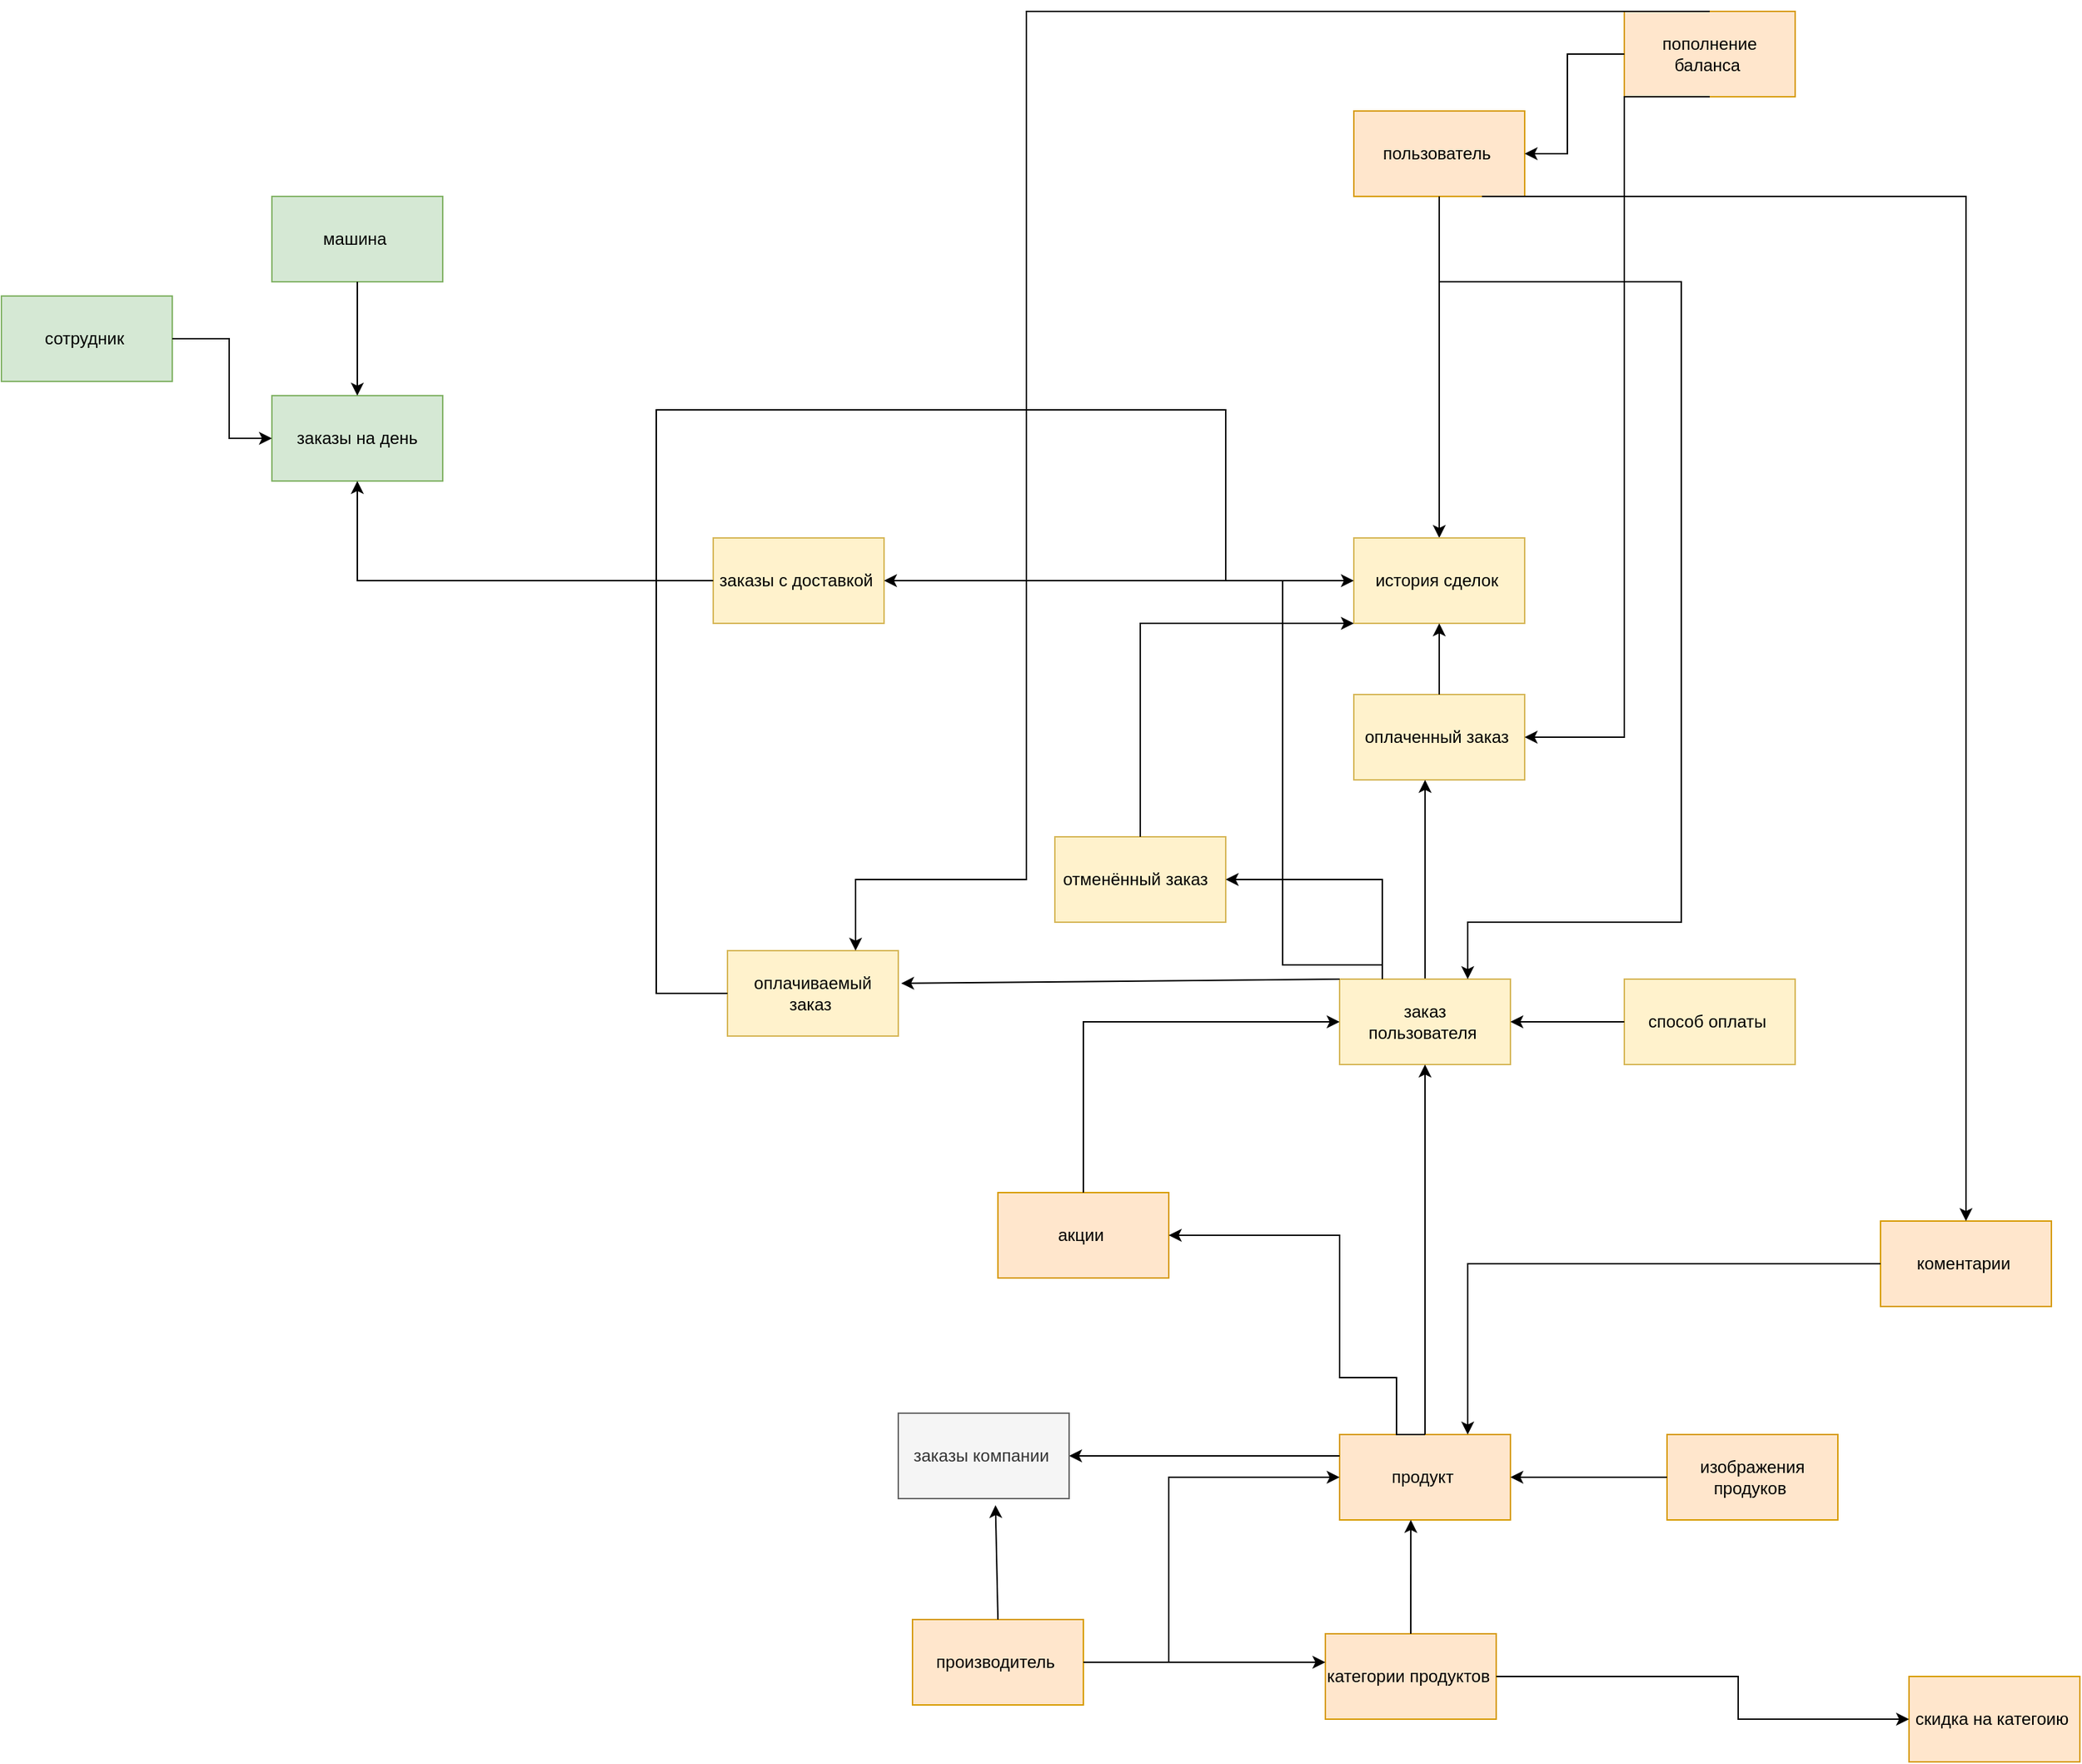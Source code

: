 <mxfile version="21.2.8" type="device" pages="2">
  <diagram name="Страница 1" id="geIFjYjPnE_OeMnOWGkT">
    <mxGraphModel dx="2495" dy="974" grid="1" gridSize="10" guides="1" tooltips="1" connect="1" arrows="1" fold="1" page="1" pageScale="1" pageWidth="827" pageHeight="1169" math="0" shadow="0">
      <root>
        <mxCell id="0" />
        <mxCell id="1" parent="0" />
        <mxCell id="TDMM4SeY3odUwWHmLBrj-1" value="пользователь&amp;nbsp;" style="rounded=0;whiteSpace=wrap;html=1;fillColor=#ffe6cc;strokeColor=#d79b00;" parent="1" vertex="1">
          <mxGeometry x="450" y="270" width="120" height="60" as="geometry" />
        </mxCell>
        <mxCell id="TDMM4SeY3odUwWHmLBrj-3" value="пополнение баланса&amp;nbsp;" style="rounded=0;whiteSpace=wrap;html=1;fillColor=#ffe6cc;strokeColor=#d79b00;" parent="1" vertex="1">
          <mxGeometry x="640" y="200" width="120" height="60" as="geometry" />
        </mxCell>
        <mxCell id="TDMM4SeY3odUwWHmLBrj-4" value="" style="endArrow=classic;html=1;rounded=0;exitX=0;exitY=0.5;exitDx=0;exitDy=0;entryX=1;entryY=0.5;entryDx=0;entryDy=0;" parent="1" source="TDMM4SeY3odUwWHmLBrj-3" target="TDMM4SeY3odUwWHmLBrj-1" edge="1">
          <mxGeometry width="50" height="50" relative="1" as="geometry">
            <mxPoint x="390" y="430" as="sourcePoint" />
            <mxPoint x="440" y="380" as="targetPoint" />
            <Array as="points">
              <mxPoint x="600" y="230" />
              <mxPoint x="600" y="300" />
            </Array>
          </mxGeometry>
        </mxCell>
        <mxCell id="TDMM4SeY3odUwWHmLBrj-5" value="" style="endArrow=classic;html=1;rounded=0;exitX=0.5;exitY=1;exitDx=0;exitDy=0;entryX=0.5;entryY=0;entryDx=0;entryDy=0;" parent="1" source="TDMM4SeY3odUwWHmLBrj-1" target="TDMM4SeY3odUwWHmLBrj-10" edge="1">
          <mxGeometry width="50" height="50" relative="1" as="geometry">
            <mxPoint x="390" y="430" as="sourcePoint" />
            <mxPoint x="510" y="420" as="targetPoint" />
          </mxGeometry>
        </mxCell>
        <mxCell id="TDMM4SeY3odUwWHmLBrj-7" value="заказы на день" style="rounded=0;whiteSpace=wrap;html=1;fillColor=#d5e8d4;strokeColor=#82b366;" parent="1" vertex="1">
          <mxGeometry x="-310" y="470" width="120" height="60" as="geometry" />
        </mxCell>
        <mxCell id="TDMM4SeY3odUwWHmLBrj-8" value="сотрудник&amp;nbsp;" style="rounded=0;whiteSpace=wrap;html=1;fillColor=#d5e8d4;strokeColor=#82b366;" parent="1" vertex="1">
          <mxGeometry x="-500" y="400" width="120" height="60" as="geometry" />
        </mxCell>
        <mxCell id="TDMM4SeY3odUwWHmLBrj-9" value="машина&amp;nbsp;" style="rounded=0;whiteSpace=wrap;html=1;fillColor=#d5e8d4;strokeColor=#82b366;" parent="1" vertex="1">
          <mxGeometry x="-310" y="330" width="120" height="60" as="geometry" />
        </mxCell>
        <mxCell id="TDMM4SeY3odUwWHmLBrj-10" value="история сделок&amp;nbsp;" style="rounded=0;whiteSpace=wrap;html=1;fillColor=#fff2cc;strokeColor=#d6b656;" parent="1" vertex="1">
          <mxGeometry x="450" y="570" width="120" height="60" as="geometry" />
        </mxCell>
        <mxCell id="TDMM4SeY3odUwWHmLBrj-11" value="оплаченный заказ&amp;nbsp;" style="rounded=0;whiteSpace=wrap;html=1;fillColor=#fff2cc;strokeColor=#d6b656;" parent="1" vertex="1">
          <mxGeometry x="450" y="680" width="120" height="60" as="geometry" />
        </mxCell>
        <mxCell id="TDMM4SeY3odUwWHmLBrj-12" value="оплачиваемый заказ&amp;nbsp;" style="rounded=0;whiteSpace=wrap;html=1;fillColor=#fff2cc;strokeColor=#d6b656;" parent="1" vertex="1">
          <mxGeometry x="10" y="860" width="120" height="60" as="geometry" />
        </mxCell>
        <mxCell id="TDMM4SeY3odUwWHmLBrj-13" value="отменённый заказ&amp;nbsp;&amp;nbsp;" style="rounded=0;whiteSpace=wrap;html=1;fillColor=#fff2cc;strokeColor=#d6b656;" parent="1" vertex="1">
          <mxGeometry x="240" y="780" width="120" height="60" as="geometry" />
        </mxCell>
        <mxCell id="fpAQPMwGpUmbMZwcHKRn-29" style="edgeStyle=orthogonalEdgeStyle;rounded=0;orthogonalLoop=1;jettySize=auto;html=1;entryX=0.417;entryY=1;entryDx=0;entryDy=0;entryPerimeter=0;" parent="1" source="TDMM4SeY3odUwWHmLBrj-14" target="TDMM4SeY3odUwWHmLBrj-11" edge="1">
          <mxGeometry relative="1" as="geometry" />
        </mxCell>
        <mxCell id="TDMM4SeY3odUwWHmLBrj-14" value="&amp;nbsp;заказ&amp;nbsp; пользователя&amp;nbsp;" style="rounded=0;whiteSpace=wrap;html=1;fillColor=#fff2cc;strokeColor=#d6b656;" parent="1" vertex="1">
          <mxGeometry x="440" y="880" width="120" height="60" as="geometry" />
        </mxCell>
        <mxCell id="fpAQPMwGpUmbMZwcHKRn-1" value="продукт&amp;nbsp;" style="rounded=0;whiteSpace=wrap;html=1;fillColor=#ffe6cc;strokeColor=#d79b00;" parent="1" vertex="1">
          <mxGeometry x="440" y="1200" width="120" height="60" as="geometry" />
        </mxCell>
        <mxCell id="fpAQPMwGpUmbMZwcHKRn-3" value="скидка на категоию&amp;nbsp;" style="rounded=0;whiteSpace=wrap;html=1;fillColor=#ffe6cc;strokeColor=#d79b00;" parent="1" vertex="1">
          <mxGeometry x="840" y="1370" width="120" height="60" as="geometry" />
        </mxCell>
        <mxCell id="fpAQPMwGpUmbMZwcHKRn-4" value="способ оплаты&amp;nbsp;" style="rounded=0;whiteSpace=wrap;html=1;fillColor=#fff2cc;strokeColor=#d6b656;" parent="1" vertex="1">
          <mxGeometry x="640" y="880" width="120" height="60" as="geometry" />
        </mxCell>
        <mxCell id="fpAQPMwGpUmbMZwcHKRn-5" value="коментарии&amp;nbsp;" style="rounded=0;whiteSpace=wrap;html=1;fillColor=#ffe6cc;strokeColor=#d79b00;" parent="1" vertex="1">
          <mxGeometry x="820" y="1050" width="120" height="60" as="geometry" />
        </mxCell>
        <mxCell id="fpAQPMwGpUmbMZwcHKRn-6" value="акции&amp;nbsp;" style="rounded=0;whiteSpace=wrap;html=1;fillColor=#ffe6cc;strokeColor=#d79b00;" parent="1" vertex="1">
          <mxGeometry x="200" y="1030" width="120" height="60" as="geometry" />
        </mxCell>
        <mxCell id="fpAQPMwGpUmbMZwcHKRn-7" value="категории продуктов&amp;nbsp;" style="rounded=0;whiteSpace=wrap;html=1;fillColor=#ffe6cc;strokeColor=#d79b00;" parent="1" vertex="1">
          <mxGeometry x="430" y="1340" width="120" height="60" as="geometry" />
        </mxCell>
        <mxCell id="fpAQPMwGpUmbMZwcHKRn-8" value="производитель&amp;nbsp;" style="rounded=0;whiteSpace=wrap;html=1;fillColor=#ffe6cc;strokeColor=#d79b00;" parent="1" vertex="1">
          <mxGeometry x="140" y="1330" width="120" height="60" as="geometry" />
        </mxCell>
        <mxCell id="fpAQPMwGpUmbMZwcHKRn-11" value="" style="endArrow=classic;html=1;rounded=0;exitX=1;exitY=0.5;exitDx=0;exitDy=0;entryX=0;entryY=0.5;entryDx=0;entryDy=0;" parent="1" source="fpAQPMwGpUmbMZwcHKRn-8" target="fpAQPMwGpUmbMZwcHKRn-1" edge="1">
          <mxGeometry width="50" height="50" relative="1" as="geometry">
            <mxPoint x="380" y="1130" as="sourcePoint" />
            <mxPoint x="430" y="1080" as="targetPoint" />
            <Array as="points">
              <mxPoint x="320" y="1360" />
              <mxPoint x="320" y="1230" />
            </Array>
          </mxGeometry>
        </mxCell>
        <mxCell id="fpAQPMwGpUmbMZwcHKRn-12" value="" style="endArrow=classic;html=1;rounded=0;exitX=1;exitY=0.5;exitDx=0;exitDy=0;" parent="1" source="fpAQPMwGpUmbMZwcHKRn-8" edge="1">
          <mxGeometry width="50" height="50" relative="1" as="geometry">
            <mxPoint x="380" y="1130" as="sourcePoint" />
            <mxPoint x="430" y="1360" as="targetPoint" />
          </mxGeometry>
        </mxCell>
        <mxCell id="fpAQPMwGpUmbMZwcHKRn-15" value="" style="endArrow=classic;html=1;rounded=0;exitX=1;exitY=0.5;exitDx=0;exitDy=0;" parent="1" source="fpAQPMwGpUmbMZwcHKRn-7" edge="1">
          <mxGeometry width="50" height="50" relative="1" as="geometry">
            <mxPoint x="380" y="1130" as="sourcePoint" />
            <mxPoint x="840" y="1400" as="targetPoint" />
            <Array as="points">
              <mxPoint x="720" y="1370" />
              <mxPoint x="720" y="1400" />
            </Array>
          </mxGeometry>
        </mxCell>
        <mxCell id="fpAQPMwGpUmbMZwcHKRn-20" value="" style="endArrow=classic;html=1;rounded=0;exitX=0.5;exitY=0;exitDx=0;exitDy=0;entryX=0.5;entryY=1;entryDx=0;entryDy=0;" parent="1" source="fpAQPMwGpUmbMZwcHKRn-1" target="TDMM4SeY3odUwWHmLBrj-14" edge="1">
          <mxGeometry width="50" height="50" relative="1" as="geometry">
            <mxPoint x="380" y="1130" as="sourcePoint" />
            <mxPoint x="430" y="1080" as="targetPoint" />
          </mxGeometry>
        </mxCell>
        <mxCell id="fpAQPMwGpUmbMZwcHKRn-21" value="" style="endArrow=classic;html=1;rounded=0;exitX=0.5;exitY=0;exitDx=0;exitDy=0;entryX=1;entryY=0.5;entryDx=0;entryDy=0;" parent="1" source="fpAQPMwGpUmbMZwcHKRn-1" target="fpAQPMwGpUmbMZwcHKRn-6" edge="1">
          <mxGeometry width="50" height="50" relative="1" as="geometry">
            <mxPoint x="380" y="1130" as="sourcePoint" />
            <mxPoint x="430" y="1080" as="targetPoint" />
            <Array as="points">
              <mxPoint x="480" y="1200" />
              <mxPoint x="480" y="1160" />
              <mxPoint x="440" y="1160" />
              <mxPoint x="440" y="1060" />
            </Array>
          </mxGeometry>
        </mxCell>
        <mxCell id="fpAQPMwGpUmbMZwcHKRn-23" value="" style="endArrow=classic;html=1;rounded=0;exitX=0.5;exitY=0;exitDx=0;exitDy=0;entryX=0;entryY=0.5;entryDx=0;entryDy=0;" parent="1" source="fpAQPMwGpUmbMZwcHKRn-6" target="TDMM4SeY3odUwWHmLBrj-14" edge="1">
          <mxGeometry width="50" height="50" relative="1" as="geometry">
            <mxPoint x="380" y="1130" as="sourcePoint" />
            <mxPoint x="430" y="1080" as="targetPoint" />
            <Array as="points">
              <mxPoint x="260" y="910" />
            </Array>
          </mxGeometry>
        </mxCell>
        <mxCell id="fpAQPMwGpUmbMZwcHKRn-24" value="" style="endArrow=classic;html=1;rounded=0;exitX=0;exitY=0.5;exitDx=0;exitDy=0;entryX=1;entryY=0.5;entryDx=0;entryDy=0;" parent="1" source="fpAQPMwGpUmbMZwcHKRn-4" target="TDMM4SeY3odUwWHmLBrj-14" edge="1">
          <mxGeometry width="50" height="50" relative="1" as="geometry">
            <mxPoint x="380" y="1130" as="sourcePoint" />
            <mxPoint x="430" y="1080" as="targetPoint" />
          </mxGeometry>
        </mxCell>
        <mxCell id="fpAQPMwGpUmbMZwcHKRn-30" value="" style="endArrow=classic;html=1;rounded=0;exitX=0;exitY=0;exitDx=0;exitDy=0;entryX=1.017;entryY=0.383;entryDx=0;entryDy=0;entryPerimeter=0;" parent="1" source="TDMM4SeY3odUwWHmLBrj-14" target="TDMM4SeY3odUwWHmLBrj-12" edge="1">
          <mxGeometry width="50" height="50" relative="1" as="geometry">
            <mxPoint x="380" y="960" as="sourcePoint" />
            <mxPoint x="430" y="910" as="targetPoint" />
          </mxGeometry>
        </mxCell>
        <mxCell id="fpAQPMwGpUmbMZwcHKRn-34" value="заказы с доставкой&amp;nbsp;" style="rounded=0;whiteSpace=wrap;html=1;fillColor=#fff2cc;strokeColor=#d6b656;" parent="1" vertex="1">
          <mxGeometry y="570" width="120" height="60" as="geometry" />
        </mxCell>
        <mxCell id="fpAQPMwGpUmbMZwcHKRn-35" value="" style="endArrow=classic;html=1;rounded=0;exitX=0.5;exitY=0;exitDx=0;exitDy=0;entryX=0.5;entryY=1;entryDx=0;entryDy=0;" parent="1" source="TDMM4SeY3odUwWHmLBrj-11" target="TDMM4SeY3odUwWHmLBrj-10" edge="1">
          <mxGeometry width="50" height="50" relative="1" as="geometry">
            <mxPoint x="380" y="630" as="sourcePoint" />
            <mxPoint x="430" y="580" as="targetPoint" />
          </mxGeometry>
        </mxCell>
        <mxCell id="fpAQPMwGpUmbMZwcHKRn-40" value="" style="endArrow=classic;html=1;rounded=0;exitX=0;exitY=0.5;exitDx=0;exitDy=0;entryX=0.5;entryY=1;entryDx=0;entryDy=0;" parent="1" source="fpAQPMwGpUmbMZwcHKRn-34" target="TDMM4SeY3odUwWHmLBrj-7" edge="1">
          <mxGeometry width="50" height="50" relative="1" as="geometry">
            <mxPoint y="630" as="sourcePoint" />
            <mxPoint x="50" y="580" as="targetPoint" />
            <Array as="points">
              <mxPoint x="-250" y="600" />
            </Array>
          </mxGeometry>
        </mxCell>
        <mxCell id="fpAQPMwGpUmbMZwcHKRn-41" value="" style="endArrow=classic;html=1;rounded=0;exitX=0.5;exitY=1;exitDx=0;exitDy=0;entryX=0.5;entryY=0;entryDx=0;entryDy=0;" parent="1" source="TDMM4SeY3odUwWHmLBrj-9" target="TDMM4SeY3odUwWHmLBrj-7" edge="1">
          <mxGeometry width="50" height="50" relative="1" as="geometry">
            <mxPoint y="630" as="sourcePoint" />
            <mxPoint x="50" y="580" as="targetPoint" />
          </mxGeometry>
        </mxCell>
        <mxCell id="fpAQPMwGpUmbMZwcHKRn-42" value="" style="endArrow=classic;html=1;rounded=0;exitX=1;exitY=0.5;exitDx=0;exitDy=0;entryX=0;entryY=0.5;entryDx=0;entryDy=0;" parent="1" source="TDMM4SeY3odUwWHmLBrj-8" target="TDMM4SeY3odUwWHmLBrj-7" edge="1">
          <mxGeometry width="50" height="50" relative="1" as="geometry">
            <mxPoint y="630" as="sourcePoint" />
            <mxPoint x="50" y="580" as="targetPoint" />
            <Array as="points">
              <mxPoint x="-340" y="430" />
              <mxPoint x="-340" y="500" />
            </Array>
          </mxGeometry>
        </mxCell>
        <mxCell id="fpAQPMwGpUmbMZwcHKRn-44" value="" style="endArrow=classic;html=1;rounded=0;exitX=0.75;exitY=1;exitDx=0;exitDy=0;entryX=0.5;entryY=0;entryDx=0;entryDy=0;" parent="1" source="TDMM4SeY3odUwWHmLBrj-1" target="fpAQPMwGpUmbMZwcHKRn-5" edge="1">
          <mxGeometry width="50" height="50" relative="1" as="geometry">
            <mxPoint x="200" y="570" as="sourcePoint" />
            <mxPoint x="250" y="520" as="targetPoint" />
            <Array as="points">
              <mxPoint x="880" y="330" />
            </Array>
          </mxGeometry>
        </mxCell>
        <mxCell id="fpAQPMwGpUmbMZwcHKRn-45" value="" style="endArrow=classic;html=1;rounded=0;exitX=0;exitY=0.5;exitDx=0;exitDy=0;entryX=0.75;entryY=0;entryDx=0;entryDy=0;" parent="1" source="fpAQPMwGpUmbMZwcHKRn-5" target="fpAQPMwGpUmbMZwcHKRn-1" edge="1">
          <mxGeometry width="50" height="50" relative="1" as="geometry">
            <mxPoint x="310" y="1190" as="sourcePoint" />
            <mxPoint x="360" y="1140" as="targetPoint" />
            <Array as="points">
              <mxPoint x="530" y="1080" />
            </Array>
          </mxGeometry>
        </mxCell>
        <mxCell id="7xyCOr3L8ZWtPxYkNtpw-1" value="" style="endArrow=classic;html=1;rounded=0;exitX=0;exitY=0.5;exitDx=0;exitDy=0;entryX=0;entryY=0.5;entryDx=0;entryDy=0;" parent="1" source="TDMM4SeY3odUwWHmLBrj-12" target="TDMM4SeY3odUwWHmLBrj-10" edge="1">
          <mxGeometry width="50" height="50" relative="1" as="geometry">
            <mxPoint x="160" y="620" as="sourcePoint" />
            <mxPoint x="210" y="570" as="targetPoint" />
            <Array as="points">
              <mxPoint x="-40" y="890" />
              <mxPoint x="-40" y="480" />
              <mxPoint x="360" y="480" />
              <mxPoint x="360" y="600" />
            </Array>
          </mxGeometry>
        </mxCell>
        <mxCell id="Cxskupaax-ryVpt0itIH-2" value="" style="endArrow=classic;html=1;rounded=0;exitX=0.5;exitY=1;exitDx=0;exitDy=0;entryX=0.75;entryY=0;entryDx=0;entryDy=0;" parent="1" source="TDMM4SeY3odUwWHmLBrj-1" target="TDMM4SeY3odUwWHmLBrj-14" edge="1">
          <mxGeometry width="50" height="50" relative="1" as="geometry">
            <mxPoint x="30" y="690" as="sourcePoint" />
            <mxPoint x="80" y="640" as="targetPoint" />
            <Array as="points">
              <mxPoint x="510" y="390" />
              <mxPoint x="680" y="390" />
              <mxPoint x="680" y="840" />
              <mxPoint x="530" y="840" />
            </Array>
          </mxGeometry>
        </mxCell>
        <mxCell id="UHjRiKA1j_KQpmPivmTk-1" value="" style="endArrow=classic;html=1;rounded=0;exitX=0.25;exitY=0;exitDx=0;exitDy=0;entryX=1;entryY=0.5;entryDx=0;entryDy=0;" parent="1" source="TDMM4SeY3odUwWHmLBrj-14" target="TDMM4SeY3odUwWHmLBrj-13" edge="1">
          <mxGeometry width="50" height="50" relative="1" as="geometry">
            <mxPoint x="210" y="720" as="sourcePoint" />
            <mxPoint x="260" y="670" as="targetPoint" />
            <Array as="points">
              <mxPoint x="470" y="810" />
            </Array>
          </mxGeometry>
        </mxCell>
        <mxCell id="UHjRiKA1j_KQpmPivmTk-2" value="" style="endArrow=classic;html=1;rounded=0;exitX=0.5;exitY=0;exitDx=0;exitDy=0;entryX=0;entryY=1;entryDx=0;entryDy=0;" parent="1" source="TDMM4SeY3odUwWHmLBrj-13" target="TDMM4SeY3odUwWHmLBrj-10" edge="1">
          <mxGeometry width="50" height="50" relative="1" as="geometry">
            <mxPoint x="210" y="720" as="sourcePoint" />
            <mxPoint x="260" y="670" as="targetPoint" />
            <Array as="points">
              <mxPoint x="300" y="630" />
            </Array>
          </mxGeometry>
        </mxCell>
        <mxCell id="UHjRiKA1j_KQpmPivmTk-3" value="" style="endArrow=classic;html=1;rounded=0;exitX=0.5;exitY=0;exitDx=0;exitDy=0;entryX=0.417;entryY=1;entryDx=0;entryDy=0;entryPerimeter=0;" parent="1" source="fpAQPMwGpUmbMZwcHKRn-7" target="fpAQPMwGpUmbMZwcHKRn-1" edge="1">
          <mxGeometry width="50" height="50" relative="1" as="geometry">
            <mxPoint x="350" y="1290" as="sourcePoint" />
            <mxPoint x="400" y="1240" as="targetPoint" />
          </mxGeometry>
        </mxCell>
        <mxCell id="l4jhksEyK-6ROsmsIknE-1" value="" style="endArrow=classic;html=1;rounded=0;exitX=0.5;exitY=1;exitDx=0;exitDy=0;entryX=1;entryY=0.5;entryDx=0;entryDy=0;" parent="1" source="TDMM4SeY3odUwWHmLBrj-3" target="TDMM4SeY3odUwWHmLBrj-11" edge="1">
          <mxGeometry width="50" height="50" relative="1" as="geometry">
            <mxPoint x="460" y="710" as="sourcePoint" />
            <mxPoint x="510" y="660" as="targetPoint" />
            <Array as="points">
              <mxPoint x="640" y="260" />
              <mxPoint x="640" y="400" />
              <mxPoint x="640" y="710" />
            </Array>
          </mxGeometry>
        </mxCell>
        <mxCell id="l4jhksEyK-6ROsmsIknE-3" value="" style="endArrow=classic;html=1;rounded=0;exitX=0.5;exitY=0;exitDx=0;exitDy=0;entryX=0.75;entryY=0;entryDx=0;entryDy=0;" parent="1" source="TDMM4SeY3odUwWHmLBrj-3" target="TDMM4SeY3odUwWHmLBrj-12" edge="1">
          <mxGeometry width="50" height="50" relative="1" as="geometry">
            <mxPoint x="460" y="450" as="sourcePoint" />
            <mxPoint x="510" y="400" as="targetPoint" />
            <Array as="points">
              <mxPoint x="220" y="200" />
              <mxPoint x="220" y="810" />
              <mxPoint x="100" y="810" />
            </Array>
          </mxGeometry>
        </mxCell>
        <mxCell id="htFmgVmv_VPKkbLkkCPr-1" value="" style="endArrow=classic;html=1;rounded=0;exitX=0;exitY=0.25;exitDx=0;exitDy=0;" parent="1" source="fpAQPMwGpUmbMZwcHKRn-1" target="htFmgVmv_VPKkbLkkCPr-2" edge="1">
          <mxGeometry width="50" height="50" relative="1" as="geometry">
            <mxPoint x="460" y="1220" as="sourcePoint" />
            <mxPoint x="190" y="1215" as="targetPoint" />
          </mxGeometry>
        </mxCell>
        <mxCell id="htFmgVmv_VPKkbLkkCPr-2" value="заказы компании&amp;nbsp;" style="rounded=0;whiteSpace=wrap;html=1;fillColor=#f5f5f5;strokeColor=#666666;fontColor=#333333;" parent="1" vertex="1">
          <mxGeometry x="130" y="1185" width="120" height="60" as="geometry" />
        </mxCell>
        <mxCell id="o9Wja7n8zpm6EKpsO2Uc-1" value="" style="endArrow=classic;html=1;rounded=0;exitX=0.5;exitY=0;exitDx=0;exitDy=0;entryX=0.569;entryY=1.076;entryDx=0;entryDy=0;entryPerimeter=0;" parent="1" source="fpAQPMwGpUmbMZwcHKRn-8" target="htFmgVmv_VPKkbLkkCPr-2" edge="1">
          <mxGeometry width="50" height="50" relative="1" as="geometry">
            <mxPoint x="330" y="1220" as="sourcePoint" />
            <mxPoint x="380" y="1170" as="targetPoint" />
          </mxGeometry>
        </mxCell>
        <mxCell id="JW1WmfHcuQBamFQVSb93-1" value="" style="endArrow=classic;html=1;rounded=0;entryX=1;entryY=0.5;entryDx=0;entryDy=0;" parent="1" target="fpAQPMwGpUmbMZwcHKRn-34" edge="1">
          <mxGeometry width="50" height="50" relative="1" as="geometry">
            <mxPoint x="470" y="870" as="sourcePoint" />
            <mxPoint x="240" y="710" as="targetPoint" />
            <Array as="points">
              <mxPoint x="400" y="870" />
              <mxPoint x="400" y="760" />
              <mxPoint x="400" y="600" />
            </Array>
          </mxGeometry>
        </mxCell>
        <mxCell id="YF3MwB3_sC4f4feWb7_K-1" value="изображения продуков&amp;nbsp;" style="rounded=0;whiteSpace=wrap;html=1;fillColor=#ffe6cc;strokeColor=#d79b00;" vertex="1" parent="1">
          <mxGeometry x="670" y="1200" width="120" height="60" as="geometry" />
        </mxCell>
        <mxCell id="YF3MwB3_sC4f4feWb7_K-2" value="" style="endArrow=classic;html=1;rounded=0;exitX=0;exitY=0.5;exitDx=0;exitDy=0;entryX=1;entryY=0.5;entryDx=0;entryDy=0;" edge="1" parent="1" source="YF3MwB3_sC4f4feWb7_K-1" target="fpAQPMwGpUmbMZwcHKRn-1">
          <mxGeometry width="50" height="50" relative="1" as="geometry">
            <mxPoint x="410" y="1080" as="sourcePoint" />
            <mxPoint x="460" y="1030" as="targetPoint" />
          </mxGeometry>
        </mxCell>
      </root>
    </mxGraphModel>
  </diagram>
  <diagram id="Uux48HykHQynCecnKqJx" name="Страница 2">
    <mxGraphModel dx="2600" dy="2204" grid="1" gridSize="10" guides="1" tooltips="1" connect="1" arrows="1" fold="1" page="1" pageScale="1" pageWidth="827" pageHeight="1169" math="0" shadow="0">
      <root>
        <mxCell id="0" />
        <mxCell id="1" parent="0" />
        <mxCell id="Gog_NOOkPnd-p2sKDRUg-1" value="пользватель&amp;nbsp;" style="swimlane;fontStyle=0;childLayout=stackLayout;horizontal=1;startSize=30;horizontalStack=0;resizeParent=1;resizeParentMax=0;resizeLast=0;collapsible=1;marginBottom=0;whiteSpace=wrap;html=1;" parent="1" vertex="1">
          <mxGeometry x="630" y="-740" width="140" height="240" as="geometry" />
        </mxCell>
        <mxCell id="Gog_NOOkPnd-p2sKDRUg-3" value="Id_пользоватея&amp;nbsp;" style="text;strokeColor=none;fillColor=none;align=left;verticalAlign=middle;spacingLeft=4;spacingRight=4;overflow=hidden;points=[[0,0.5],[1,0.5]];portConstraint=eastwest;rotatable=0;whiteSpace=wrap;html=1;" parent="Gog_NOOkPnd-p2sKDRUg-1" vertex="1">
          <mxGeometry y="30" width="140" height="30" as="geometry" />
        </mxCell>
        <mxCell id="6RFne6Y3amtlhlSgNSbG-7" value="фамилия&amp;nbsp;" style="text;strokeColor=none;fillColor=none;align=left;verticalAlign=middle;spacingLeft=4;spacingRight=4;overflow=hidden;points=[[0,0.5],[1,0.5]];portConstraint=eastwest;rotatable=0;whiteSpace=wrap;html=1;" parent="Gog_NOOkPnd-p2sKDRUg-1" vertex="1">
          <mxGeometry y="60" width="140" height="30" as="geometry" />
        </mxCell>
        <mxCell id="6RFne6Y3amtlhlSgNSbG-8" value="имя" style="text;strokeColor=none;fillColor=none;align=left;verticalAlign=middle;spacingLeft=4;spacingRight=4;overflow=hidden;points=[[0,0.5],[1,0.5]];portConstraint=eastwest;rotatable=0;whiteSpace=wrap;html=1;" parent="Gog_NOOkPnd-p2sKDRUg-1" vertex="1">
          <mxGeometry y="90" width="140" height="30" as="geometry" />
        </mxCell>
        <mxCell id="6RFne6Y3amtlhlSgNSbG-9" value="телеофон&amp;nbsp;" style="text;strokeColor=none;fillColor=none;align=left;verticalAlign=middle;spacingLeft=4;spacingRight=4;overflow=hidden;points=[[0,0.5],[1,0.5]];portConstraint=eastwest;rotatable=0;whiteSpace=wrap;html=1;" parent="Gog_NOOkPnd-p2sKDRUg-1" vertex="1">
          <mxGeometry y="120" width="140" height="30" as="geometry" />
        </mxCell>
        <mxCell id="6RFne6Y3amtlhlSgNSbG-10" value="почта&amp;nbsp;" style="text;strokeColor=none;fillColor=none;align=left;verticalAlign=middle;spacingLeft=4;spacingRight=4;overflow=hidden;points=[[0,0.5],[1,0.5]];portConstraint=eastwest;rotatable=0;whiteSpace=wrap;html=1;" parent="Gog_NOOkPnd-p2sKDRUg-1" vertex="1">
          <mxGeometry y="150" width="140" height="30" as="geometry" />
        </mxCell>
        <mxCell id="6RFne6Y3amtlhlSgNSbG-11" value="дата регистрации&amp;nbsp;" style="text;strokeColor=none;fillColor=none;align=left;verticalAlign=middle;spacingLeft=4;spacingRight=4;overflow=hidden;points=[[0,0.5],[1,0.5]];portConstraint=eastwest;rotatable=0;whiteSpace=wrap;html=1;" parent="Gog_NOOkPnd-p2sKDRUg-1" vertex="1">
          <mxGeometry y="180" width="140" height="30" as="geometry" />
        </mxCell>
        <mxCell id="6RFne6Y3amtlhlSgNSbG-12" value="адрес&amp;nbsp;" style="text;strokeColor=none;fillColor=none;align=left;verticalAlign=middle;spacingLeft=4;spacingRight=4;overflow=hidden;points=[[0,0.5],[1,0.5]];portConstraint=eastwest;rotatable=0;whiteSpace=wrap;html=1;" parent="Gog_NOOkPnd-p2sKDRUg-1" vertex="1">
          <mxGeometry y="210" width="140" height="30" as="geometry" />
        </mxCell>
        <mxCell id="Gog_NOOkPnd-p2sKDRUg-8" value="id_транзакции&amp;nbsp;" style="swimlane;fontStyle=0;childLayout=stackLayout;horizontal=1;startSize=30;horizontalStack=0;resizeParent=1;resizeParentMax=0;resizeLast=0;collapsible=1;marginBottom=0;whiteSpace=wrap;html=1;" parent="1" vertex="1">
          <mxGeometry x="910" y="-770" width="140" height="150" as="geometry" />
        </mxCell>
        <mxCell id="Gog_NOOkPnd-p2sKDRUg-11" value="id_транзакции&amp;nbsp;" style="text;strokeColor=none;fillColor=none;align=left;verticalAlign=middle;spacingLeft=4;spacingRight=4;overflow=hidden;points=[[0,0.5],[1,0.5]];portConstraint=eastwest;rotatable=0;whiteSpace=wrap;html=1;" parent="Gog_NOOkPnd-p2sKDRUg-8" vertex="1">
          <mxGeometry y="30" width="140" height="30" as="geometry" />
        </mxCell>
        <mxCell id="Gog_NOOkPnd-p2sKDRUg-9" value="id_пользователя&amp;nbsp;" style="text;strokeColor=none;fillColor=none;align=left;verticalAlign=middle;spacingLeft=4;spacingRight=4;overflow=hidden;points=[[0,0.5],[1,0.5]];portConstraint=eastwest;rotatable=0;whiteSpace=wrap;html=1;" parent="Gog_NOOkPnd-p2sKDRUg-8" vertex="1">
          <mxGeometry y="60" width="140" height="30" as="geometry" />
        </mxCell>
        <mxCell id="Gog_NOOkPnd-p2sKDRUg-10" value="сумма&amp;nbsp;" style="text;strokeColor=none;fillColor=none;align=left;verticalAlign=middle;spacingLeft=4;spacingRight=4;overflow=hidden;points=[[0,0.5],[1,0.5]];portConstraint=eastwest;rotatable=0;whiteSpace=wrap;html=1;" parent="Gog_NOOkPnd-p2sKDRUg-8" vertex="1">
          <mxGeometry y="90" width="140" height="30" as="geometry" />
        </mxCell>
        <mxCell id="Gog_NOOkPnd-p2sKDRUg-15" value="дата транзакции&amp;nbsp;" style="text;strokeColor=none;fillColor=none;align=left;verticalAlign=middle;spacingLeft=4;spacingRight=4;overflow=hidden;points=[[0,0.5],[1,0.5]];portConstraint=eastwest;rotatable=0;whiteSpace=wrap;html=1;" parent="Gog_NOOkPnd-p2sKDRUg-8" vertex="1">
          <mxGeometry y="120" width="140" height="30" as="geometry" />
        </mxCell>
        <mxCell id="d-goBTlTl5LjFWYT7-lK-1" value="производитель&amp;nbsp;" style="swimlane;fontStyle=0;childLayout=stackLayout;horizontal=1;startSize=30;horizontalStack=0;resizeParent=1;resizeParentMax=0;resizeLast=0;collapsible=1;marginBottom=0;whiteSpace=wrap;html=1;" parent="1" vertex="1">
          <mxGeometry x="274" y="1090" width="140" height="120" as="geometry" />
        </mxCell>
        <mxCell id="d-goBTlTl5LjFWYT7-lK-2" value="id_произовдителя&amp;nbsp;" style="text;strokeColor=none;fillColor=none;align=left;verticalAlign=middle;spacingLeft=4;spacingRight=4;overflow=hidden;points=[[0,0.5],[1,0.5]];portConstraint=eastwest;rotatable=0;whiteSpace=wrap;html=1;" parent="d-goBTlTl5LjFWYT7-lK-1" vertex="1">
          <mxGeometry y="30" width="140" height="30" as="geometry" />
        </mxCell>
        <mxCell id="d-goBTlTl5LjFWYT7-lK-3" value="наименование&amp;nbsp;" style="text;strokeColor=none;fillColor=none;align=left;verticalAlign=middle;spacingLeft=4;spacingRight=4;overflow=hidden;points=[[0,0.5],[1,0.5]];portConstraint=eastwest;rotatable=0;whiteSpace=wrap;html=1;" parent="d-goBTlTl5LjFWYT7-lK-1" vertex="1">
          <mxGeometry y="60" width="140" height="30" as="geometry" />
        </mxCell>
        <mxCell id="d-goBTlTl5LjFWYT7-lK-4" value="страна&amp;nbsp;" style="text;strokeColor=none;fillColor=none;align=left;verticalAlign=middle;spacingLeft=4;spacingRight=4;overflow=hidden;points=[[0,0.5],[1,0.5]];portConstraint=eastwest;rotatable=0;whiteSpace=wrap;html=1;" parent="d-goBTlTl5LjFWYT7-lK-1" vertex="1">
          <mxGeometry y="90" width="140" height="30" as="geometry" />
        </mxCell>
        <mxCell id="R-MbJ3r5OKQ_U7BwamOv-1" value="категория продукта&amp;nbsp;" style="swimlane;fontStyle=0;childLayout=stackLayout;horizontal=1;startSize=30;horizontalStack=0;resizeParent=1;resizeParentMax=0;resizeLast=0;collapsible=1;marginBottom=0;whiteSpace=wrap;html=1;" parent="1" vertex="1">
          <mxGeometry x="570" y="1030" width="140" height="150" as="geometry" />
        </mxCell>
        <mxCell id="R-MbJ3r5OKQ_U7BwamOv-2" value="id_категории&amp;nbsp;" style="text;strokeColor=none;fillColor=none;align=left;verticalAlign=middle;spacingLeft=4;spacingRight=4;overflow=hidden;points=[[0,0.5],[1,0.5]];portConstraint=eastwest;rotatable=0;whiteSpace=wrap;html=1;" parent="R-MbJ3r5OKQ_U7BwamOv-1" vertex="1">
          <mxGeometry y="30" width="140" height="30" as="geometry" />
        </mxCell>
        <mxCell id="R-MbJ3r5OKQ_U7BwamOv-3" value="название&amp;nbsp;" style="text;strokeColor=none;fillColor=none;align=left;verticalAlign=middle;spacingLeft=4;spacingRight=4;overflow=hidden;points=[[0,0.5],[1,0.5]];portConstraint=eastwest;rotatable=0;whiteSpace=wrap;html=1;" parent="R-MbJ3r5OKQ_U7BwamOv-1" vertex="1">
          <mxGeometry y="60" width="140" height="30" as="geometry" />
        </mxCell>
        <mxCell id="R-MbJ3r5OKQ_U7BwamOv-4" value="id производителя&amp;nbsp;" style="text;strokeColor=none;fillColor=none;align=left;verticalAlign=middle;spacingLeft=4;spacingRight=4;overflow=hidden;points=[[0,0.5],[1,0.5]];portConstraint=eastwest;rotatable=0;whiteSpace=wrap;html=1;" parent="R-MbJ3r5OKQ_U7BwamOv-1" vertex="1">
          <mxGeometry y="90" width="140" height="30" as="geometry" />
        </mxCell>
        <mxCell id="R-MbJ3r5OKQ_U7BwamOv-5" value="описание&amp;nbsp;" style="text;strokeColor=none;fillColor=none;align=left;verticalAlign=middle;spacingLeft=4;spacingRight=4;overflow=hidden;points=[[0,0.5],[1,0.5]];portConstraint=eastwest;rotatable=0;whiteSpace=wrap;html=1;" parent="R-MbJ3r5OKQ_U7BwamOv-1" vertex="1">
          <mxGeometry y="120" width="140" height="30" as="geometry" />
        </mxCell>
        <mxCell id="R-MbJ3r5OKQ_U7BwamOv-6" value="" style="endArrow=classic;html=1;rounded=0;exitX=1;exitY=0.5;exitDx=0;exitDy=0;entryX=0;entryY=0.5;entryDx=0;entryDy=0;" parent="1" source="d-goBTlTl5LjFWYT7-lK-2" target="R-MbJ3r5OKQ_U7BwamOv-4" edge="1">
          <mxGeometry width="50" height="50" relative="1" as="geometry">
            <mxPoint x="650" y="1120" as="sourcePoint" />
            <mxPoint x="700" y="1070" as="targetPoint" />
          </mxGeometry>
        </mxCell>
        <mxCell id="_YWe6DctpHSyADh47oJS-1" value="скидка на категории продуктов&amp;nbsp;" style="swimlane;fontStyle=0;childLayout=stackLayout;horizontal=1;startSize=30;horizontalStack=0;resizeParent=1;resizeParentMax=0;resizeLast=0;collapsible=1;marginBottom=0;whiteSpace=wrap;html=1;" parent="1" vertex="1">
          <mxGeometry x="950" y="1110" width="140" height="180" as="geometry" />
        </mxCell>
        <mxCell id="_YWe6DctpHSyADh47oJS-2" value="id_скидки&amp;nbsp;" style="text;strokeColor=none;fillColor=none;align=left;verticalAlign=middle;spacingLeft=4;spacingRight=4;overflow=hidden;points=[[0,0.5],[1,0.5]];portConstraint=eastwest;rotatable=0;whiteSpace=wrap;html=1;" parent="_YWe6DctpHSyADh47oJS-1" vertex="1">
          <mxGeometry y="30" width="140" height="30" as="geometry" />
        </mxCell>
        <mxCell id="_YWe6DctpHSyADh47oJS-3" value="id_категории&amp;nbsp;" style="text;strokeColor=none;fillColor=none;align=left;verticalAlign=middle;spacingLeft=4;spacingRight=4;overflow=hidden;points=[[0,0.5],[1,0.5]];portConstraint=eastwest;rotatable=0;whiteSpace=wrap;html=1;" parent="_YWe6DctpHSyADh47oJS-1" vertex="1">
          <mxGeometry y="60" width="140" height="30" as="geometry" />
        </mxCell>
        <mxCell id="_YWe6DctpHSyADh47oJS-4" value="процент" style="text;strokeColor=none;fillColor=none;align=left;verticalAlign=middle;spacingLeft=4;spacingRight=4;overflow=hidden;points=[[0,0.5],[1,0.5]];portConstraint=eastwest;rotatable=0;whiteSpace=wrap;html=1;" parent="_YWe6DctpHSyADh47oJS-1" vertex="1">
          <mxGeometry y="90" width="140" height="30" as="geometry" />
        </mxCell>
        <mxCell id="_YWe6DctpHSyADh47oJS-5" value="дата начала скидок&amp;nbsp;" style="text;strokeColor=none;fillColor=none;align=left;verticalAlign=middle;spacingLeft=4;spacingRight=4;overflow=hidden;points=[[0,0.5],[1,0.5]];portConstraint=eastwest;rotatable=0;whiteSpace=wrap;html=1;" parent="_YWe6DctpHSyADh47oJS-1" vertex="1">
          <mxGeometry y="120" width="140" height="30" as="geometry" />
        </mxCell>
        <mxCell id="_YWe6DctpHSyADh47oJS-6" value="дата окончания скидок&amp;nbsp;" style="text;strokeColor=none;fillColor=none;align=left;verticalAlign=middle;spacingLeft=4;spacingRight=4;overflow=hidden;points=[[0,0.5],[1,0.5]];portConstraint=eastwest;rotatable=0;whiteSpace=wrap;html=1;" parent="_YWe6DctpHSyADh47oJS-1" vertex="1">
          <mxGeometry y="150" width="140" height="30" as="geometry" />
        </mxCell>
        <mxCell id="_YWe6DctpHSyADh47oJS-7" value="" style="endArrow=classic;html=1;rounded=0;exitX=1;exitY=0.5;exitDx=0;exitDy=0;entryX=0;entryY=0.5;entryDx=0;entryDy=0;" parent="1" source="R-MbJ3r5OKQ_U7BwamOv-2" target="_YWe6DctpHSyADh47oJS-3" edge="1">
          <mxGeometry width="50" height="50" relative="1" as="geometry">
            <mxPoint x="650" y="1110" as="sourcePoint" />
            <mxPoint x="700" y="1060" as="targetPoint" />
            <Array as="points">
              <mxPoint x="880" y="1075" />
              <mxPoint x="880" y="1185" />
            </Array>
          </mxGeometry>
        </mxCell>
        <mxCell id="S9Ffqxn43sBnQlOI7jKG-1" value="продукция&amp;nbsp;" style="swimlane;fontStyle=0;childLayout=stackLayout;horizontal=1;startSize=30;horizontalStack=0;resizeParent=1;resizeParentMax=0;resizeLast=0;collapsible=1;marginBottom=0;whiteSpace=wrap;html=1;" parent="1" vertex="1">
          <mxGeometry x="580" y="640" width="140" height="300" as="geometry" />
        </mxCell>
        <mxCell id="S9Ffqxn43sBnQlOI7jKG-2" value="id_пподукта&amp;nbsp;" style="text;strokeColor=none;fillColor=none;align=left;verticalAlign=middle;spacingLeft=4;spacingRight=4;overflow=hidden;points=[[0,0.5],[1,0.5]];portConstraint=eastwest;rotatable=0;whiteSpace=wrap;html=1;" parent="S9Ffqxn43sBnQlOI7jKG-1" vertex="1">
          <mxGeometry y="30" width="140" height="30" as="geometry" />
        </mxCell>
        <mxCell id="S9Ffqxn43sBnQlOI7jKG-3" value="название&amp;nbsp;" style="text;strokeColor=none;fillColor=none;align=left;verticalAlign=middle;spacingLeft=4;spacingRight=4;overflow=hidden;points=[[0,0.5],[1,0.5]];portConstraint=eastwest;rotatable=0;whiteSpace=wrap;html=1;" parent="S9Ffqxn43sBnQlOI7jKG-1" vertex="1">
          <mxGeometry y="60" width="140" height="30" as="geometry" />
        </mxCell>
        <mxCell id="S9Ffqxn43sBnQlOI7jKG-4" value="первоначальная цена&amp;nbsp;" style="text;strokeColor=none;fillColor=none;align=left;verticalAlign=middle;spacingLeft=4;spacingRight=4;overflow=hidden;points=[[0,0.5],[1,0.5]];portConstraint=eastwest;rotatable=0;whiteSpace=wrap;html=1;" parent="S9Ffqxn43sBnQlOI7jKG-1" vertex="1">
          <mxGeometry y="90" width="140" height="30" as="geometry" />
        </mxCell>
        <mxCell id="S9Ffqxn43sBnQlOI7jKG-5" value="скидка на продукт&amp;nbsp;&amp;nbsp;" style="text;strokeColor=none;fillColor=none;align=left;verticalAlign=middle;spacingLeft=4;spacingRight=4;overflow=hidden;points=[[0,0.5],[1,0.5]];portConstraint=eastwest;rotatable=0;whiteSpace=wrap;html=1;" parent="S9Ffqxn43sBnQlOI7jKG-1" vertex="1">
          <mxGeometry y="120" width="140" height="30" as="geometry" />
        </mxCell>
        <mxCell id="S9Ffqxn43sBnQlOI7jKG-9" value="конечная цена&amp;nbsp;" style="text;strokeColor=none;fillColor=none;align=left;verticalAlign=middle;spacingLeft=4;spacingRight=4;overflow=hidden;points=[[0,0.5],[1,0.5]];portConstraint=eastwest;rotatable=0;whiteSpace=wrap;html=1;" parent="S9Ffqxn43sBnQlOI7jKG-1" vertex="1">
          <mxGeometry y="150" width="140" height="30" as="geometry" />
        </mxCell>
        <mxCell id="S9Ffqxn43sBnQlOI7jKG-10" value="количество товаров&amp;nbsp;" style="text;strokeColor=none;fillColor=none;align=left;verticalAlign=middle;spacingLeft=4;spacingRight=4;overflow=hidden;points=[[0,0.5],[1,0.5]];portConstraint=eastwest;rotatable=0;whiteSpace=wrap;html=1;" parent="S9Ffqxn43sBnQlOI7jKG-1" vertex="1">
          <mxGeometry y="180" width="140" height="30" as="geometry" />
        </mxCell>
        <mxCell id="S9Ffqxn43sBnQlOI7jKG-11" value="id_категории&amp;nbsp;" style="text;strokeColor=none;fillColor=none;align=left;verticalAlign=middle;spacingLeft=4;spacingRight=4;overflow=hidden;points=[[0,0.5],[1,0.5]];portConstraint=eastwest;rotatable=0;whiteSpace=wrap;html=1;" parent="S9Ffqxn43sBnQlOI7jKG-1" vertex="1">
          <mxGeometry y="210" width="140" height="30" as="geometry" />
        </mxCell>
        <mxCell id="81O4BEoyoBB-q5KfjxG1-1" value="описание&amp;nbsp;" style="text;strokeColor=none;fillColor=none;align=left;verticalAlign=middle;spacingLeft=4;spacingRight=4;overflow=hidden;points=[[0,0.5],[1,0.5]];portConstraint=eastwest;rotatable=0;whiteSpace=wrap;html=1;" parent="S9Ffqxn43sBnQlOI7jKG-1" vertex="1">
          <mxGeometry y="240" width="140" height="30" as="geometry" />
        </mxCell>
        <mxCell id="_pEVH7rMUHJHZ2SuWMEQ-9" value="id_изображений&amp;nbsp;" style="text;strokeColor=none;fillColor=none;align=left;verticalAlign=middle;spacingLeft=4;spacingRight=4;overflow=hidden;points=[[0,0.5],[1,0.5]];portConstraint=eastwest;rotatable=0;whiteSpace=wrap;html=1;" vertex="1" parent="S9Ffqxn43sBnQlOI7jKG-1">
          <mxGeometry y="270" width="140" height="30" as="geometry" />
        </mxCell>
        <mxCell id="S9Ffqxn43sBnQlOI7jKG-12" value="" style="endArrow=classic;html=1;rounded=0;exitX=0;exitY=0.5;exitDx=0;exitDy=0;entryX=0;entryY=0.5;entryDx=0;entryDy=0;" parent="1" source="R-MbJ3r5OKQ_U7BwamOv-2" target="S9Ffqxn43sBnQlOI7jKG-11" edge="1">
          <mxGeometry width="50" height="50" relative="1" as="geometry">
            <mxPoint x="650" y="940" as="sourcePoint" />
            <mxPoint x="700" y="890" as="targetPoint" />
            <Array as="points">
              <mxPoint x="520" y="1075" />
              <mxPoint x="520" y="865" />
            </Array>
          </mxGeometry>
        </mxCell>
        <mxCell id="BbPRLDNc9zeT_ztcUU1Q-1" value="закуп товаров&amp;nbsp;" style="swimlane;fontStyle=0;childLayout=stackLayout;horizontal=1;startSize=30;horizontalStack=0;resizeParent=1;resizeParentMax=0;resizeLast=0;collapsible=1;marginBottom=0;whiteSpace=wrap;html=1;" parent="1" vertex="1">
          <mxGeometry x="190" y="690" width="140" height="210" as="geometry" />
        </mxCell>
        <mxCell id="BbPRLDNc9zeT_ztcUU1Q-2" value="id_закупки" style="text;strokeColor=none;fillColor=none;align=left;verticalAlign=middle;spacingLeft=4;spacingRight=4;overflow=hidden;points=[[0,0.5],[1,0.5]];portConstraint=eastwest;rotatable=0;whiteSpace=wrap;html=1;" parent="BbPRLDNc9zeT_ztcUU1Q-1" vertex="1">
          <mxGeometry y="30" width="140" height="30" as="geometry" />
        </mxCell>
        <mxCell id="BbPRLDNc9zeT_ztcUU1Q-3" value="id_продукта&amp;nbsp;" style="text;strokeColor=none;fillColor=none;align=left;verticalAlign=middle;spacingLeft=4;spacingRight=4;overflow=hidden;points=[[0,0.5],[1,0.5]];portConstraint=eastwest;rotatable=0;whiteSpace=wrap;html=1;" parent="BbPRLDNc9zeT_ztcUU1Q-1" vertex="1">
          <mxGeometry y="60" width="140" height="30" as="geometry" />
        </mxCell>
        <mxCell id="BbPRLDNc9zeT_ztcUU1Q-4" value="id_производителя&amp;nbsp;" style="text;strokeColor=none;fillColor=none;align=left;verticalAlign=middle;spacingLeft=4;spacingRight=4;overflow=hidden;points=[[0,0.5],[1,0.5]];portConstraint=eastwest;rotatable=0;whiteSpace=wrap;html=1;" parent="BbPRLDNc9zeT_ztcUU1Q-1" vertex="1">
          <mxGeometry y="90" width="140" height="30" as="geometry" />
        </mxCell>
        <mxCell id="UNuMZaBuB0bhyNLqDm6N-3" value="цена 1 единицы продукции&amp;nbsp;" style="text;strokeColor=none;fillColor=none;align=left;verticalAlign=middle;spacingLeft=4;spacingRight=4;overflow=hidden;points=[[0,0.5],[1,0.5]];portConstraint=eastwest;rotatable=0;whiteSpace=wrap;html=1;" parent="BbPRLDNc9zeT_ztcUU1Q-1" vertex="1">
          <mxGeometry y="120" width="140" height="30" as="geometry" />
        </mxCell>
        <mxCell id="UNuMZaBuB0bhyNLqDm6N-4" value="количество продукции&amp;nbsp;" style="text;strokeColor=none;fillColor=none;align=left;verticalAlign=middle;spacingLeft=4;spacingRight=4;overflow=hidden;points=[[0,0.5],[1,0.5]];portConstraint=eastwest;rotatable=0;whiteSpace=wrap;html=1;" parent="BbPRLDNc9zeT_ztcUU1Q-1" vertex="1">
          <mxGeometry y="150" width="140" height="30" as="geometry" />
        </mxCell>
        <mxCell id="UNuMZaBuB0bhyNLqDm6N-5" value="дата закупки&amp;nbsp;" style="text;strokeColor=none;fillColor=none;align=left;verticalAlign=middle;spacingLeft=4;spacingRight=4;overflow=hidden;points=[[0,0.5],[1,0.5]];portConstraint=eastwest;rotatable=0;whiteSpace=wrap;html=1;" parent="BbPRLDNc9zeT_ztcUU1Q-1" vertex="1">
          <mxGeometry y="180" width="140" height="30" as="geometry" />
        </mxCell>
        <mxCell id="UNuMZaBuB0bhyNLqDm6N-1" value="" style="endArrow=classic;html=1;rounded=0;exitX=0;exitY=0.5;exitDx=0;exitDy=0;entryX=1;entryY=0.5;entryDx=0;entryDy=0;" parent="1" source="S9Ffqxn43sBnQlOI7jKG-2" target="BbPRLDNc9zeT_ztcUU1Q-3" edge="1">
          <mxGeometry width="50" height="50" relative="1" as="geometry">
            <mxPoint x="500" y="910" as="sourcePoint" />
            <mxPoint x="550" y="860" as="targetPoint" />
            <Array as="points">
              <mxPoint x="440" y="685" />
              <mxPoint x="440" y="765" />
            </Array>
          </mxGeometry>
        </mxCell>
        <mxCell id="UNuMZaBuB0bhyNLqDm6N-2" value="" style="endArrow=classic;html=1;rounded=0;exitX=0;exitY=0.5;exitDx=0;exitDy=0;entryX=1;entryY=0.5;entryDx=0;entryDy=0;" parent="1" source="d-goBTlTl5LjFWYT7-lK-2" target="BbPRLDNc9zeT_ztcUU1Q-4" edge="1">
          <mxGeometry width="50" height="50" relative="1" as="geometry">
            <mxPoint x="500" y="910" as="sourcePoint" />
            <mxPoint x="550" y="860" as="targetPoint" />
            <Array as="points">
              <mxPoint x="230" y="1135" />
              <mxPoint x="230" y="960" />
              <mxPoint x="400" y="960" />
              <mxPoint x="400" y="795" />
            </Array>
          </mxGeometry>
        </mxCell>
        <mxCell id="7NvpiNdB-aaK_Soo7-cI-2" value="коментаарии&amp;nbsp;" style="swimlane;fontStyle=0;childLayout=stackLayout;horizontal=1;startSize=30;horizontalStack=0;resizeParent=1;resizeParentMax=0;resizeLast=0;collapsible=1;marginBottom=0;whiteSpace=wrap;html=1;" parent="1" vertex="1">
          <mxGeometry x="880" y="540" width="140" height="180" as="geometry" />
        </mxCell>
        <mxCell id="7NvpiNdB-aaK_Soo7-cI-3" value="id_коментария&amp;nbsp;" style="text;strokeColor=none;fillColor=none;align=left;verticalAlign=middle;spacingLeft=4;spacingRight=4;overflow=hidden;points=[[0,0.5],[1,0.5]];portConstraint=eastwest;rotatable=0;whiteSpace=wrap;html=1;" parent="7NvpiNdB-aaK_Soo7-cI-2" vertex="1">
          <mxGeometry y="30" width="140" height="30" as="geometry" />
        </mxCell>
        <mxCell id="7NvpiNdB-aaK_Soo7-cI-4" value="id_аккаунта&amp;nbsp;" style="text;strokeColor=none;fillColor=none;align=left;verticalAlign=middle;spacingLeft=4;spacingRight=4;overflow=hidden;points=[[0,0.5],[1,0.5]];portConstraint=eastwest;rotatable=0;whiteSpace=wrap;html=1;" parent="7NvpiNdB-aaK_Soo7-cI-2" vertex="1">
          <mxGeometry y="60" width="140" height="30" as="geometry" />
        </mxCell>
        <mxCell id="7NvpiNdB-aaK_Soo7-cI-5" value="id_продукта&amp;nbsp;" style="text;strokeColor=none;fillColor=none;align=left;verticalAlign=middle;spacingLeft=4;spacingRight=4;overflow=hidden;points=[[0,0.5],[1,0.5]];portConstraint=eastwest;rotatable=0;whiteSpace=wrap;html=1;" parent="7NvpiNdB-aaK_Soo7-cI-2" vertex="1">
          <mxGeometry y="90" width="140" height="30" as="geometry" />
        </mxCell>
        <mxCell id="7NvpiNdB-aaK_Soo7-cI-7" value="текст&amp;nbsp;" style="text;strokeColor=none;fillColor=none;align=left;verticalAlign=middle;spacingLeft=4;spacingRight=4;overflow=hidden;points=[[0,0.5],[1,0.5]];portConstraint=eastwest;rotatable=0;whiteSpace=wrap;html=1;" parent="7NvpiNdB-aaK_Soo7-cI-2" vertex="1">
          <mxGeometry y="120" width="140" height="30" as="geometry" />
        </mxCell>
        <mxCell id="7NvpiNdB-aaK_Soo7-cI-8" value="оценка от 1 до 10&amp;nbsp;" style="text;strokeColor=none;fillColor=none;align=left;verticalAlign=middle;spacingLeft=4;spacingRight=4;overflow=hidden;points=[[0,0.5],[1,0.5]];portConstraint=eastwest;rotatable=0;whiteSpace=wrap;html=1;" parent="7NvpiNdB-aaK_Soo7-cI-2" vertex="1">
          <mxGeometry y="150" width="140" height="30" as="geometry" />
        </mxCell>
        <mxCell id="7NvpiNdB-aaK_Soo7-cI-9" value="" style="endArrow=classic;html=1;rounded=0;exitX=1;exitY=0.5;exitDx=0;exitDy=0;entryX=0;entryY=0.5;entryDx=0;entryDy=0;" parent="1" source="S9Ffqxn43sBnQlOI7jKG-2" target="7NvpiNdB-aaK_Soo7-cI-5" edge="1">
          <mxGeometry width="50" height="50" relative="1" as="geometry">
            <mxPoint x="530" y="800" as="sourcePoint" />
            <mxPoint x="580" y="750" as="targetPoint" />
            <Array as="points">
              <mxPoint x="800" y="685" />
              <mxPoint x="800" y="645" />
            </Array>
          </mxGeometry>
        </mxCell>
        <mxCell id="7NvpiNdB-aaK_Soo7-cI-10" value="" style="endArrow=classic;html=1;rounded=0;exitX=1;exitY=0.5;exitDx=0;exitDy=0;entryX=1;entryY=0.5;entryDx=0;entryDy=0;" parent="1" target="7NvpiNdB-aaK_Soo7-cI-4" edge="1">
          <mxGeometry width="50" height="50" relative="1" as="geometry">
            <mxPoint x="770" y="-695" as="sourcePoint" />
            <mxPoint x="580" y="-220" as="targetPoint" />
            <Array as="points">
              <mxPoint x="800" y="-695" />
              <mxPoint x="800" y="-285" />
              <mxPoint x="800" y="400" />
              <mxPoint x="1120" y="400" />
              <mxPoint x="1120" y="615" />
            </Array>
          </mxGeometry>
        </mxCell>
        <mxCell id="jWWqI1ABY8hbR0_dbPi--1" value="заказ&amp;nbsp;" style="swimlane;fontStyle=0;childLayout=stackLayout;horizontal=1;startSize=30;horizontalStack=0;resizeParent=1;resizeParentMax=0;resizeLast=0;collapsible=1;marginBottom=0;whiteSpace=wrap;html=1;" parent="1" vertex="1">
          <mxGeometry x="344" y="210" width="140" height="330" as="geometry" />
        </mxCell>
        <mxCell id="jWWqI1ABY8hbR0_dbPi--2" value="id_заказа&amp;nbsp;" style="text;strokeColor=none;fillColor=none;align=left;verticalAlign=middle;spacingLeft=4;spacingRight=4;overflow=hidden;points=[[0,0.5],[1,0.5]];portConstraint=eastwest;rotatable=0;whiteSpace=wrap;html=1;" parent="jWWqI1ABY8hbR0_dbPi--1" vertex="1">
          <mxGeometry y="30" width="140" height="30" as="geometry" />
        </mxCell>
        <mxCell id="jWWqI1ABY8hbR0_dbPi--3" value="id_пользователя&amp;nbsp;&amp;nbsp;" style="text;strokeColor=none;fillColor=none;align=left;verticalAlign=middle;spacingLeft=4;spacingRight=4;overflow=hidden;points=[[0,0.5],[1,0.5]];portConstraint=eastwest;rotatable=0;whiteSpace=wrap;html=1;" parent="jWWqI1ABY8hbR0_dbPi--1" vertex="1">
          <mxGeometry y="60" width="140" height="30" as="geometry" />
        </mxCell>
        <mxCell id="jWWqI1ABY8hbR0_dbPi--4" value="id_продуктов&amp;nbsp;&amp;nbsp;" style="text;strokeColor=none;fillColor=none;align=left;verticalAlign=middle;spacingLeft=4;spacingRight=4;overflow=hidden;points=[[0,0.5],[1,0.5]];portConstraint=eastwest;rotatable=0;whiteSpace=wrap;html=1;" parent="jWWqI1ABY8hbR0_dbPi--1" vertex="1">
          <mxGeometry y="90" width="140" height="30" as="geometry" />
        </mxCell>
        <mxCell id="jWWqI1ABY8hbR0_dbPi--10" value="id_способа оплаты&amp;nbsp;&amp;nbsp;" style="text;strokeColor=none;fillColor=none;align=left;verticalAlign=middle;spacingLeft=4;spacingRight=4;overflow=hidden;points=[[0,0.5],[1,0.5]];portConstraint=eastwest;rotatable=0;whiteSpace=wrap;html=1;" parent="jWWqI1ABY8hbR0_dbPi--1" vertex="1">
          <mxGeometry y="120" width="140" height="30" as="geometry" />
        </mxCell>
        <mxCell id="jWWqI1ABY8hbR0_dbPi--28" value="id_акции&amp;nbsp;" style="text;strokeColor=none;fillColor=none;align=left;verticalAlign=middle;spacingLeft=4;spacingRight=4;overflow=hidden;points=[[0,0.5],[1,0.5]];portConstraint=eastwest;rotatable=0;whiteSpace=wrap;html=1;" parent="jWWqI1ABY8hbR0_dbPi--1" vertex="1">
          <mxGeometry y="150" width="140" height="30" as="geometry" />
        </mxCell>
        <mxCell id="6RFne6Y3amtlhlSgNSbG-3" value="доставка&amp;nbsp;" style="text;strokeColor=none;fillColor=none;align=left;verticalAlign=middle;spacingLeft=4;spacingRight=4;overflow=hidden;points=[[0,0.5],[1,0.5]];portConstraint=eastwest;rotatable=0;whiteSpace=wrap;html=1;" parent="jWWqI1ABY8hbR0_dbPi--1" vertex="1">
          <mxGeometry y="180" width="140" height="30" as="geometry" />
        </mxCell>
        <mxCell id="jWWqI1ABY8hbR0_dbPi--12" value="цена заказа&amp;nbsp;" style="text;strokeColor=none;fillColor=none;align=left;verticalAlign=middle;spacingLeft=4;spacingRight=4;overflow=hidden;points=[[0,0.5],[1,0.5]];portConstraint=eastwest;rotatable=0;whiteSpace=wrap;html=1;" parent="jWWqI1ABY8hbR0_dbPi--1" vertex="1">
          <mxGeometry y="210" width="140" height="30" as="geometry" />
        </mxCell>
        <mxCell id="jWWqI1ABY8hbR0_dbPi--13" value="скидка&amp;nbsp;&amp;nbsp;" style="text;strokeColor=none;fillColor=none;align=left;verticalAlign=middle;spacingLeft=4;spacingRight=4;overflow=hidden;points=[[0,0.5],[1,0.5]];portConstraint=eastwest;rotatable=0;whiteSpace=wrap;html=1;" parent="jWWqI1ABY8hbR0_dbPi--1" vertex="1">
          <mxGeometry y="240" width="140" height="30" as="geometry" />
        </mxCell>
        <mxCell id="jWWqI1ABY8hbR0_dbPi--14" value="конечная цена&amp;nbsp;" style="text;strokeColor=none;fillColor=none;align=left;verticalAlign=middle;spacingLeft=4;spacingRight=4;overflow=hidden;points=[[0,0.5],[1,0.5]];portConstraint=eastwest;rotatable=0;whiteSpace=wrap;html=1;" parent="jWWqI1ABY8hbR0_dbPi--1" vertex="1">
          <mxGeometry y="270" width="140" height="30" as="geometry" />
        </mxCell>
        <mxCell id="xyMFpWU6ZQgppyYxoko6-6" value="дата заказа&amp;nbsp;" style="text;strokeColor=none;fillColor=none;align=left;verticalAlign=middle;spacingLeft=4;spacingRight=4;overflow=hidden;points=[[0,0.5],[1,0.5]];portConstraint=eastwest;rotatable=0;whiteSpace=wrap;html=1;" parent="jWWqI1ABY8hbR0_dbPi--1" vertex="1">
          <mxGeometry y="300" width="140" height="30" as="geometry" />
        </mxCell>
        <mxCell id="jWWqI1ABY8hbR0_dbPi--15" value="способ оплаты&amp;nbsp;" style="swimlane;fontStyle=0;childLayout=stackLayout;horizontal=1;startSize=30;horizontalStack=0;resizeParent=1;resizeParentMax=0;resizeLast=0;collapsible=1;marginBottom=0;whiteSpace=wrap;html=1;" parent="1" vertex="1">
          <mxGeometry x="630" y="220" width="140" height="120" as="geometry" />
        </mxCell>
        <mxCell id="jWWqI1ABY8hbR0_dbPi--16" value="id способа оплты&amp;nbsp;" style="text;strokeColor=none;fillColor=none;align=left;verticalAlign=middle;spacingLeft=4;spacingRight=4;overflow=hidden;points=[[0,0.5],[1,0.5]];portConstraint=eastwest;rotatable=0;whiteSpace=wrap;html=1;" parent="jWWqI1ABY8hbR0_dbPi--15" vertex="1">
          <mxGeometry y="30" width="140" height="30" as="geometry" />
        </mxCell>
        <mxCell id="jWWqI1ABY8hbR0_dbPi--17" value="название&amp;nbsp;" style="text;strokeColor=none;fillColor=none;align=left;verticalAlign=middle;spacingLeft=4;spacingRight=4;overflow=hidden;points=[[0,0.5],[1,0.5]];portConstraint=eastwest;rotatable=0;whiteSpace=wrap;html=1;" parent="jWWqI1ABY8hbR0_dbPi--15" vertex="1">
          <mxGeometry y="60" width="140" height="30" as="geometry" />
        </mxCell>
        <mxCell id="jWWqI1ABY8hbR0_dbPi--20" value="условия&amp;nbsp;" style="text;strokeColor=none;fillColor=none;align=left;verticalAlign=middle;spacingLeft=4;spacingRight=4;overflow=hidden;points=[[0,0.5],[1,0.5]];portConstraint=eastwest;rotatable=0;whiteSpace=wrap;html=1;" parent="jWWqI1ABY8hbR0_dbPi--15" vertex="1">
          <mxGeometry y="90" width="140" height="30" as="geometry" />
        </mxCell>
        <mxCell id="jWWqI1ABY8hbR0_dbPi--22" value="" style="endArrow=classic;html=1;rounded=0;exitX=0;exitY=0.5;exitDx=0;exitDy=0;entryX=1;entryY=0.5;entryDx=0;entryDy=0;" parent="1" source="jWWqI1ABY8hbR0_dbPi--16" target="jWWqI1ABY8hbR0_dbPi--10" edge="1">
          <mxGeometry width="50" height="50" relative="1" as="geometry">
            <mxPoint x="810" y="380" as="sourcePoint" />
            <mxPoint x="860" y="330" as="targetPoint" />
            <Array as="points">
              <mxPoint x="590" y="265" />
              <mxPoint x="590" y="345" />
            </Array>
          </mxGeometry>
        </mxCell>
        <mxCell id="jWWqI1ABY8hbR0_dbPi--23" value="" style="endArrow=classic;html=1;rounded=0;exitX=0;exitY=0.5;exitDx=0;exitDy=0;entryX=1;entryY=0.5;entryDx=0;entryDy=0;" parent="1" source="S9Ffqxn43sBnQlOI7jKG-2" target="jWWqI1ABY8hbR0_dbPi--4" edge="1">
          <mxGeometry width="50" height="50" relative="1" as="geometry">
            <mxPoint x="610" y="320" as="sourcePoint" />
            <mxPoint x="660" y="270" as="targetPoint" />
            <Array as="points">
              <mxPoint x="530" y="685" />
              <mxPoint x="530" y="315" />
            </Array>
          </mxGeometry>
        </mxCell>
        <mxCell id="jWWqI1ABY8hbR0_dbPi--24" value="акции&amp;nbsp;" style="swimlane;fontStyle=0;childLayout=stackLayout;horizontal=1;startSize=30;horizontalStack=0;resizeParent=1;resizeParentMax=0;resizeLast=0;collapsible=1;marginBottom=0;whiteSpace=wrap;html=1;" parent="1" vertex="1">
          <mxGeometry x="90" y="250" width="140" height="210" as="geometry" />
        </mxCell>
        <mxCell id="jWWqI1ABY8hbR0_dbPi--25" value="id_акции&amp;nbsp;" style="text;strokeColor=none;fillColor=none;align=left;verticalAlign=middle;spacingLeft=4;spacingRight=4;overflow=hidden;points=[[0,0.5],[1,0.5]];portConstraint=eastwest;rotatable=0;whiteSpace=wrap;html=1;" parent="jWWqI1ABY8hbR0_dbPi--24" vertex="1">
          <mxGeometry y="30" width="140" height="30" as="geometry" />
        </mxCell>
        <mxCell id="jWWqI1ABY8hbR0_dbPi--26" value="id_продуктов&amp;nbsp;" style="text;strokeColor=none;fillColor=none;align=left;verticalAlign=middle;spacingLeft=4;spacingRight=4;overflow=hidden;points=[[0,0.5],[1,0.5]];portConstraint=eastwest;rotatable=0;whiteSpace=wrap;html=1;" parent="jWWqI1ABY8hbR0_dbPi--24" vertex="1">
          <mxGeometry y="60" width="140" height="30" as="geometry" />
        </mxCell>
        <mxCell id="jWWqI1ABY8hbR0_dbPi--27" value="цена&amp;nbsp;" style="text;strokeColor=none;fillColor=none;align=left;verticalAlign=middle;spacingLeft=4;spacingRight=4;overflow=hidden;points=[[0,0.5],[1,0.5]];portConstraint=eastwest;rotatable=0;whiteSpace=wrap;html=1;" parent="jWWqI1ABY8hbR0_dbPi--24" vertex="1">
          <mxGeometry y="90" width="140" height="30" as="geometry" />
        </mxCell>
        <mxCell id="jWWqI1ABY8hbR0_dbPi--29" value="дата начала акции&amp;nbsp;" style="text;strokeColor=none;fillColor=none;align=left;verticalAlign=middle;spacingLeft=4;spacingRight=4;overflow=hidden;points=[[0,0.5],[1,0.5]];portConstraint=eastwest;rotatable=0;whiteSpace=wrap;html=1;" parent="jWWqI1ABY8hbR0_dbPi--24" vertex="1">
          <mxGeometry y="120" width="140" height="30" as="geometry" />
        </mxCell>
        <mxCell id="jWWqI1ABY8hbR0_dbPi--30" value="дата окончания&amp;nbsp; акции&amp;nbsp;" style="text;strokeColor=none;fillColor=none;align=left;verticalAlign=middle;spacingLeft=4;spacingRight=4;overflow=hidden;points=[[0,0.5],[1,0.5]];portConstraint=eastwest;rotatable=0;whiteSpace=wrap;html=1;" parent="jWWqI1ABY8hbR0_dbPi--24" vertex="1">
          <mxGeometry y="150" width="140" height="30" as="geometry" />
        </mxCell>
        <mxCell id="jWWqI1ABY8hbR0_dbPi--31" value="описание&amp;nbsp;" style="text;strokeColor=none;fillColor=none;align=left;verticalAlign=middle;spacingLeft=4;spacingRight=4;overflow=hidden;points=[[0,0.5],[1,0.5]];portConstraint=eastwest;rotatable=0;whiteSpace=wrap;html=1;" parent="jWWqI1ABY8hbR0_dbPi--24" vertex="1">
          <mxGeometry y="180" width="140" height="30" as="geometry" />
        </mxCell>
        <mxCell id="jWWqI1ABY8hbR0_dbPi--32" value="" style="endArrow=classic;html=1;rounded=0;exitX=0;exitY=0.5;exitDx=0;exitDy=0;entryX=1;entryY=0.5;entryDx=0;entryDy=0;" parent="1" source="S9Ffqxn43sBnQlOI7jKG-2" target="jWWqI1ABY8hbR0_dbPi--26" edge="1">
          <mxGeometry width="50" height="50" relative="1" as="geometry">
            <mxPoint x="430" y="620" as="sourcePoint" />
            <mxPoint x="480" y="570" as="targetPoint" />
            <Array as="points">
              <mxPoint x="440" y="685" />
              <mxPoint x="440" y="560" />
              <mxPoint x="280" y="560" />
              <mxPoint x="280" y="325" />
            </Array>
          </mxGeometry>
        </mxCell>
        <mxCell id="jWWqI1ABY8hbR0_dbPi--33" value="" style="endArrow=classic;html=1;rounded=0;exitX=1;exitY=0.5;exitDx=0;exitDy=0;entryX=0;entryY=0.5;entryDx=0;entryDy=0;" parent="1" source="jWWqI1ABY8hbR0_dbPi--25" target="jWWqI1ABY8hbR0_dbPi--28" edge="1">
          <mxGeometry width="50" height="50" relative="1" as="geometry">
            <mxPoint x="430" y="500" as="sourcePoint" />
            <mxPoint x="480" y="450" as="targetPoint" />
            <Array as="points">
              <mxPoint x="310" y="295" />
              <mxPoint x="310" y="375" />
            </Array>
          </mxGeometry>
        </mxCell>
        <mxCell id="jWWqI1ABY8hbR0_dbPi--34" value="" style="endArrow=classic;html=1;rounded=0;exitX=1;exitY=0.5;exitDx=0;exitDy=0;entryX=1;entryY=0.5;entryDx=0;entryDy=0;" parent="1" target="jWWqI1ABY8hbR0_dbPi--3" edge="1">
          <mxGeometry width="50" height="50" relative="1" as="geometry">
            <mxPoint x="770" y="-695" as="sourcePoint" />
            <mxPoint x="590" y="-150" as="targetPoint" />
            <Array as="points">
              <mxPoint x="800" y="-695" />
              <mxPoint x="800" y="-285" />
              <mxPoint x="800" y="110" />
              <mxPoint x="550" y="110" />
              <mxPoint x="550" y="285" />
            </Array>
          </mxGeometry>
        </mxCell>
        <mxCell id="VZovYpabG2sS_jsnX9-2-1" value="оплаченный заказ&amp;nbsp;" style="swimlane;fontStyle=0;childLayout=stackLayout;horizontal=1;startSize=30;horizontalStack=0;resizeParent=1;resizeParentMax=0;resizeLast=0;collapsible=1;marginBottom=0;whiteSpace=wrap;html=1;" parent="1" vertex="1">
          <mxGeometry x="344" y="-100" width="140" height="150" as="geometry" />
        </mxCell>
        <mxCell id="VZovYpabG2sS_jsnX9-2-2" value="id_оплаченного счета&amp;nbsp;" style="text;strokeColor=none;fillColor=none;align=left;verticalAlign=middle;spacingLeft=4;spacingRight=4;overflow=hidden;points=[[0,0.5],[1,0.5]];portConstraint=eastwest;rotatable=0;whiteSpace=wrap;html=1;" parent="VZovYpabG2sS_jsnX9-2-1" vertex="1">
          <mxGeometry y="30" width="140" height="30" as="geometry" />
        </mxCell>
        <mxCell id="VZovYpabG2sS_jsnX9-2-3" value="id_заказа&amp;nbsp;" style="text;strokeColor=none;fillColor=none;align=left;verticalAlign=middle;spacingLeft=4;spacingRight=4;overflow=hidden;points=[[0,0.5],[1,0.5]];portConstraint=eastwest;rotatable=0;whiteSpace=wrap;html=1;" parent="VZovYpabG2sS_jsnX9-2-1" vertex="1">
          <mxGeometry y="60" width="140" height="30" as="geometry" />
        </mxCell>
        <mxCell id="VZovYpabG2sS_jsnX9-2-4" value="id_транзакции&amp;nbsp;" style="text;strokeColor=none;fillColor=none;align=left;verticalAlign=middle;spacingLeft=4;spacingRight=4;overflow=hidden;points=[[0,0.5],[1,0.5]];portConstraint=eastwest;rotatable=0;whiteSpace=wrap;html=1;" parent="VZovYpabG2sS_jsnX9-2-1" vertex="1">
          <mxGeometry y="90" width="140" height="30" as="geometry" />
        </mxCell>
        <mxCell id="6RFne6Y3amtlhlSgNSbG-1" value="id_транзакции&amp;nbsp;" style="text;strokeColor=none;fillColor=none;align=left;verticalAlign=middle;spacingLeft=4;spacingRight=4;overflow=hidden;points=[[0,0.5],[1,0.5]];portConstraint=eastwest;rotatable=0;whiteSpace=wrap;html=1;" parent="VZovYpabG2sS_jsnX9-2-1" vertex="1">
          <mxGeometry y="120" width="140" height="30" as="geometry" />
        </mxCell>
        <mxCell id="VZovYpabG2sS_jsnX9-2-5" value="" style="endArrow=classic;html=1;rounded=0;exitX=0;exitY=0.5;exitDx=0;exitDy=0;entryX=0;entryY=0.5;entryDx=0;entryDy=0;" parent="1" source="jWWqI1ABY8hbR0_dbPi--2" target="VZovYpabG2sS_jsnX9-2-3" edge="1">
          <mxGeometry width="50" height="50" relative="1" as="geometry">
            <mxPoint x="610" y="140" as="sourcePoint" />
            <mxPoint x="660" y="90" as="targetPoint" />
            <Array as="points">
              <mxPoint x="310" y="255" />
              <mxPoint x="310" y="-25" />
            </Array>
          </mxGeometry>
        </mxCell>
        <mxCell id="VZovYpabG2sS_jsnX9-2-6" value="" style="endArrow=classic;html=1;rounded=0;exitX=0;exitY=0.5;exitDx=0;exitDy=0;entryX=1;entryY=0.5;entryDx=0;entryDy=0;" parent="1" source="Gog_NOOkPnd-p2sKDRUg-11" target="VZovYpabG2sS_jsnX9-2-4" edge="1">
          <mxGeometry width="50" height="50" relative="1" as="geometry">
            <mxPoint x="660" y="-290" as="sourcePoint" />
            <mxPoint x="710" y="-340" as="targetPoint" />
            <Array as="points">
              <mxPoint x="830" y="-725" />
              <mxPoint x="830" y="5" />
            </Array>
          </mxGeometry>
        </mxCell>
        <mxCell id="VZovYpabG2sS_jsnX9-2-7" value="отменененый заказ&amp;nbsp;" style="swimlane;fontStyle=0;childLayout=stackLayout;horizontal=1;startSize=30;horizontalStack=0;resizeParent=1;resizeParentMax=0;resizeLast=0;collapsible=1;marginBottom=0;whiteSpace=wrap;html=1;" parent="1" vertex="1">
          <mxGeometry x="60" y="-180" width="140" height="120" as="geometry" />
        </mxCell>
        <mxCell id="VZovYpabG2sS_jsnX9-2-8" value="id_отмененого заказа&amp;nbsp;" style="text;strokeColor=none;fillColor=none;align=left;verticalAlign=middle;spacingLeft=4;spacingRight=4;overflow=hidden;points=[[0,0.5],[1,0.5]];portConstraint=eastwest;rotatable=0;whiteSpace=wrap;html=1;" parent="VZovYpabG2sS_jsnX9-2-7" vertex="1">
          <mxGeometry y="30" width="140" height="30" as="geometry" />
        </mxCell>
        <mxCell id="VZovYpabG2sS_jsnX9-2-9" value="id заказа&amp;nbsp;" style="text;strokeColor=none;fillColor=none;align=left;verticalAlign=middle;spacingLeft=4;spacingRight=4;overflow=hidden;points=[[0,0.5],[1,0.5]];portConstraint=eastwest;rotatable=0;whiteSpace=wrap;html=1;" parent="VZovYpabG2sS_jsnX9-2-7" vertex="1">
          <mxGeometry y="60" width="140" height="30" as="geometry" />
        </mxCell>
        <mxCell id="VZovYpabG2sS_jsnX9-2-10" value="причина отмены&amp;nbsp;" style="text;strokeColor=none;fillColor=none;align=left;verticalAlign=middle;spacingLeft=4;spacingRight=4;overflow=hidden;points=[[0,0.5],[1,0.5]];portConstraint=eastwest;rotatable=0;whiteSpace=wrap;html=1;" parent="VZovYpabG2sS_jsnX9-2-7" vertex="1">
          <mxGeometry y="90" width="140" height="30" as="geometry" />
        </mxCell>
        <mxCell id="VZovYpabG2sS_jsnX9-2-12" value="" style="endArrow=classic;html=1;rounded=0;exitX=0;exitY=0.5;exitDx=0;exitDy=0;entryX=1;entryY=0.5;entryDx=0;entryDy=0;" parent="1" source="jWWqI1ABY8hbR0_dbPi--2" target="VZovYpabG2sS_jsnX9-2-9" edge="1">
          <mxGeometry width="50" height="50" relative="1" as="geometry">
            <mxPoint x="250" y="220" as="sourcePoint" />
            <mxPoint x="300" y="170" as="targetPoint" />
            <Array as="points">
              <mxPoint x="280" y="255" />
              <mxPoint x="280" y="-105" />
            </Array>
          </mxGeometry>
        </mxCell>
        <mxCell id="xyMFpWU6ZQgppyYxoko6-1" value="оплачеваемый заказ&amp;nbsp;" style="swimlane;fontStyle=0;childLayout=stackLayout;horizontal=1;startSize=30;horizontalStack=0;resizeParent=1;resizeParentMax=0;resizeLast=0;collapsible=1;marginBottom=0;whiteSpace=wrap;html=1;" parent="1" vertex="1">
          <mxGeometry x="-260" y="-30" width="140" height="300" as="geometry" />
        </mxCell>
        <mxCell id="xyMFpWU6ZQgppyYxoko6-2" value="id_оплачеваемых&lt;br&gt;заказов" style="text;strokeColor=none;fillColor=none;align=left;verticalAlign=middle;spacingLeft=4;spacingRight=4;overflow=hidden;points=[[0,0.5],[1,0.5]];portConstraint=eastwest;rotatable=0;whiteSpace=wrap;html=1;" parent="xyMFpWU6ZQgppyYxoko6-1" vertex="1">
          <mxGeometry y="30" width="140" height="30" as="geometry" />
        </mxCell>
        <mxCell id="xyMFpWU6ZQgppyYxoko6-3" value="id заказа&amp;nbsp;" style="text;strokeColor=none;fillColor=none;align=left;verticalAlign=middle;spacingLeft=4;spacingRight=4;overflow=hidden;points=[[0,0.5],[1,0.5]];portConstraint=eastwest;rotatable=0;whiteSpace=wrap;html=1;" parent="xyMFpWU6ZQgppyYxoko6-1" vertex="1">
          <mxGeometry y="60" width="140" height="30" as="geometry" />
        </mxCell>
        <mxCell id="xyMFpWU6ZQgppyYxoko6-4" value="цена заказа&amp;nbsp;" style="text;strokeColor=none;fillColor=none;align=left;verticalAlign=middle;spacingLeft=4;spacingRight=4;overflow=hidden;points=[[0,0.5],[1,0.5]];portConstraint=eastwest;rotatable=0;whiteSpace=wrap;html=1;" parent="xyMFpWU6ZQgppyYxoko6-1" vertex="1">
          <mxGeometry y="90" width="140" height="30" as="geometry" />
        </mxCell>
        <mxCell id="xyMFpWU6ZQgppyYxoko6-8" value="надбавка&amp;nbsp;" style="text;strokeColor=none;fillColor=none;align=left;verticalAlign=middle;spacingLeft=4;spacingRight=4;overflow=hidden;points=[[0,0.5],[1,0.5]];portConstraint=eastwest;rotatable=0;whiteSpace=wrap;html=1;" parent="xyMFpWU6ZQgppyYxoko6-1" vertex="1">
          <mxGeometry y="120" width="140" height="30" as="geometry" />
        </mxCell>
        <mxCell id="xyMFpWU6ZQgppyYxoko6-13" value="надбавка в процентах&amp;nbsp;&amp;nbsp;" style="text;strokeColor=none;fillColor=none;align=left;verticalAlign=middle;spacingLeft=4;spacingRight=4;overflow=hidden;points=[[0,0.5],[1,0.5]];portConstraint=eastwest;rotatable=0;whiteSpace=wrap;html=1;" parent="xyMFpWU6ZQgppyYxoko6-1" vertex="1">
          <mxGeometry y="150" width="140" height="30" as="geometry" />
        </mxCell>
        <mxCell id="xyMFpWU6ZQgppyYxoko6-12" value="цена после надбавки&amp;nbsp;" style="text;strokeColor=none;fillColor=none;align=left;verticalAlign=middle;spacingLeft=4;spacingRight=4;overflow=hidden;points=[[0,0.5],[1,0.5]];portConstraint=eastwest;rotatable=0;whiteSpace=wrap;html=1;" parent="xyMFpWU6ZQgppyYxoko6-1" vertex="1">
          <mxGeometry y="180" width="140" height="30" as="geometry" />
        </mxCell>
        <mxCell id="xyMFpWU6ZQgppyYxoko6-14" value="продолжительность оплат&amp;nbsp;" style="text;strokeColor=none;fillColor=none;align=left;verticalAlign=middle;spacingLeft=4;spacingRight=4;overflow=hidden;points=[[0,0.5],[1,0.5]];portConstraint=eastwest;rotatable=0;whiteSpace=wrap;html=1;" parent="xyMFpWU6ZQgppyYxoko6-1" vertex="1">
          <mxGeometry y="210" width="140" height="30" as="geometry" />
        </mxCell>
        <mxCell id="xyMFpWU6ZQgppyYxoko6-9" value="оплата за месяц&amp;nbsp;" style="text;strokeColor=none;fillColor=none;align=left;verticalAlign=middle;spacingLeft=4;spacingRight=4;overflow=hidden;points=[[0,0.5],[1,0.5]];portConstraint=eastwest;rotatable=0;whiteSpace=wrap;html=1;" parent="xyMFpWU6ZQgppyYxoko6-1" vertex="1">
          <mxGeometry y="240" width="140" height="30" as="geometry" />
        </mxCell>
        <mxCell id="xyMFpWU6ZQgppyYxoko6-10" value="id_транзакции&amp;nbsp;" style="text;strokeColor=none;fillColor=none;align=left;verticalAlign=middle;spacingLeft=4;spacingRight=4;overflow=hidden;points=[[0,0.5],[1,0.5]];portConstraint=eastwest;rotatable=0;whiteSpace=wrap;html=1;" parent="xyMFpWU6ZQgppyYxoko6-1" vertex="1">
          <mxGeometry y="270" width="140" height="30" as="geometry" />
        </mxCell>
        <mxCell id="6RFne6Y3amtlhlSgNSbG-4" value="" style="endArrow=classic;html=1;rounded=0;exitX=0;exitY=0.5;exitDx=0;exitDy=0;entryX=1;entryY=0.5;entryDx=0;entryDy=0;" parent="1" source="jWWqI1ABY8hbR0_dbPi--2" target="xyMFpWU6ZQgppyYxoko6-3" edge="1">
          <mxGeometry width="50" height="50" relative="1" as="geometry">
            <mxPoint x="150" y="250" as="sourcePoint" />
            <mxPoint x="200" y="200" as="targetPoint" />
            <Array as="points">
              <mxPoint x="280" y="255" />
              <mxPoint x="280" y="45" />
            </Array>
          </mxGeometry>
        </mxCell>
        <mxCell id="6RFne6Y3amtlhlSgNSbG-5" value="" style="endArrow=classic;html=1;rounded=0;exitX=0;exitY=0.5;exitDx=0;exitDy=0;entryX=1;entryY=0.5;entryDx=0;entryDy=0;" parent="1" source="Gog_NOOkPnd-p2sKDRUg-11" target="xyMFpWU6ZQgppyYxoko6-10" edge="1">
          <mxGeometry width="50" height="50" relative="1" as="geometry">
            <mxPoint x="180" y="-380" as="sourcePoint" />
            <mxPoint x="230" y="-430" as="targetPoint" />
            <Array as="points">
              <mxPoint x="830" y="-725" />
              <mxPoint x="830" y="-400" />
              <mxPoint y="-400" />
              <mxPoint y="255" />
            </Array>
          </mxGeometry>
        </mxCell>
        <mxCell id="6RFne6Y3amtlhlSgNSbG-6" value="" style="endArrow=classic;html=1;rounded=0;exitX=1;exitY=0.5;exitDx=0;exitDy=0;entryX=0;entryY=0.5;entryDx=0;entryDy=0;" parent="1" source="Gog_NOOkPnd-p2sKDRUg-3" target="Gog_NOOkPnd-p2sKDRUg-9" edge="1">
          <mxGeometry width="50" height="50" relative="1" as="geometry">
            <mxPoint x="490" y="-500" as="sourcePoint" />
            <mxPoint x="540" y="-550" as="targetPoint" />
          </mxGeometry>
        </mxCell>
        <mxCell id="SBqHSIiu1AqT7S-nNWSN-1" value="доствка заказов&amp;nbsp;" style="swimlane;fontStyle=0;childLayout=stackLayout;horizontal=1;startSize=30;horizontalStack=0;resizeParent=1;resizeParentMax=0;resizeLast=0;collapsible=1;marginBottom=0;whiteSpace=wrap;html=1;" parent="1" vertex="1">
          <mxGeometry x="-260" y="450" width="140" height="120" as="geometry" />
        </mxCell>
        <mxCell id="SBqHSIiu1AqT7S-nNWSN-2" value="id_доставки&amp;nbsp;&amp;nbsp;" style="text;strokeColor=none;fillColor=none;align=left;verticalAlign=middle;spacingLeft=4;spacingRight=4;overflow=hidden;points=[[0,0.5],[1,0.5]];portConstraint=eastwest;rotatable=0;whiteSpace=wrap;html=1;" parent="SBqHSIiu1AqT7S-nNWSN-1" vertex="1">
          <mxGeometry y="30" width="140" height="30" as="geometry" />
        </mxCell>
        <mxCell id="SBqHSIiu1AqT7S-nNWSN-3" value="id_заказа&amp;nbsp;" style="text;strokeColor=none;fillColor=none;align=left;verticalAlign=middle;spacingLeft=4;spacingRight=4;overflow=hidden;points=[[0,0.5],[1,0.5]];portConstraint=eastwest;rotatable=0;whiteSpace=wrap;html=1;" parent="SBqHSIiu1AqT7S-nNWSN-1" vertex="1">
          <mxGeometry y="60" width="140" height="30" as="geometry" />
        </mxCell>
        <mxCell id="Xl-6hTmkwDnaaQc8QLhT-1" value="состояние&amp;nbsp;" style="text;strokeColor=none;fillColor=none;align=left;verticalAlign=middle;spacingLeft=4;spacingRight=4;overflow=hidden;points=[[0,0.5],[1,0.5]];portConstraint=eastwest;rotatable=0;whiteSpace=wrap;html=1;" parent="SBqHSIiu1AqT7S-nNWSN-1" vertex="1">
          <mxGeometry y="90" width="140" height="30" as="geometry" />
        </mxCell>
        <mxCell id="SBqHSIiu1AqT7S-nNWSN-5" value="" style="endArrow=classic;html=1;rounded=0;exitX=0;exitY=0.5;exitDx=0;exitDy=0;entryX=1;entryY=0.5;entryDx=0;entryDy=0;" parent="1" source="jWWqI1ABY8hbR0_dbPi--2" target="SBqHSIiu1AqT7S-nNWSN-3" edge="1">
          <mxGeometry width="50" height="50" relative="1" as="geometry">
            <mxPoint x="100" y="460" as="sourcePoint" />
            <mxPoint x="150" y="410" as="targetPoint" />
            <Array as="points">
              <mxPoint x="280" y="255" />
              <mxPoint x="280" y="200" />
              <mxPoint x="40" y="200" />
              <mxPoint x="40" y="525" />
            </Array>
          </mxGeometry>
        </mxCell>
        <mxCell id="SBqHSIiu1AqT7S-nNWSN-6" value="доставки на день&amp;nbsp;" style="swimlane;fontStyle=0;childLayout=stackLayout;horizontal=1;startSize=30;horizontalStack=0;resizeParent=1;resizeParentMax=0;resizeLast=0;collapsible=1;marginBottom=0;whiteSpace=wrap;html=1;" parent="1" vertex="1">
          <mxGeometry x="-490" y="480" width="140" height="150" as="geometry" />
        </mxCell>
        <mxCell id="SBqHSIiu1AqT7S-nNWSN-7" value="id_достави&amp;nbsp; &amp;nbsp;" style="text;strokeColor=none;fillColor=none;align=left;verticalAlign=middle;spacingLeft=4;spacingRight=4;overflow=hidden;points=[[0,0.5],[1,0.5]];portConstraint=eastwest;rotatable=0;whiteSpace=wrap;html=1;" parent="SBqHSIiu1AqT7S-nNWSN-6" vertex="1">
          <mxGeometry y="30" width="140" height="30" as="geometry" />
        </mxCell>
        <mxCell id="SBqHSIiu1AqT7S-nNWSN-8" value="id_сотрудника&amp;nbsp;&amp;nbsp;" style="text;strokeColor=none;fillColor=none;align=left;verticalAlign=middle;spacingLeft=4;spacingRight=4;overflow=hidden;points=[[0,0.5],[1,0.5]];portConstraint=eastwest;rotatable=0;whiteSpace=wrap;html=1;" parent="SBqHSIiu1AqT7S-nNWSN-6" vertex="1">
          <mxGeometry y="60" width="140" height="30" as="geometry" />
        </mxCell>
        <mxCell id="SBqHSIiu1AqT7S-nNWSN-9" value="id_машины&amp;nbsp;&amp;nbsp;" style="text;strokeColor=none;fillColor=none;align=left;verticalAlign=middle;spacingLeft=4;spacingRight=4;overflow=hidden;points=[[0,0.5],[1,0.5]];portConstraint=eastwest;rotatable=0;whiteSpace=wrap;html=1;" parent="SBqHSIiu1AqT7S-nNWSN-6" vertex="1">
          <mxGeometry y="90" width="140" height="30" as="geometry" />
        </mxCell>
        <mxCell id="Xl-6hTmkwDnaaQc8QLhT-2" value="id_доставок&amp;nbsp;&amp;nbsp;" style="text;strokeColor=none;fillColor=none;align=left;verticalAlign=middle;spacingLeft=4;spacingRight=4;overflow=hidden;points=[[0,0.5],[1,0.5]];portConstraint=eastwest;rotatable=0;whiteSpace=wrap;html=1;" parent="SBqHSIiu1AqT7S-nNWSN-6" vertex="1">
          <mxGeometry y="120" width="140" height="30" as="geometry" />
        </mxCell>
        <mxCell id="Xl-6hTmkwDnaaQc8QLhT-3" value="машина&amp;nbsp;" style="swimlane;fontStyle=0;childLayout=stackLayout;horizontal=1;startSize=30;horizontalStack=0;resizeParent=1;resizeParentMax=0;resizeLast=0;collapsible=1;marginBottom=0;whiteSpace=wrap;html=1;" parent="1" vertex="1">
          <mxGeometry x="-290" y="700" width="140" height="150" as="geometry" />
        </mxCell>
        <mxCell id="Xl-6hTmkwDnaaQc8QLhT-4" value="id_машины&amp;nbsp;" style="text;strokeColor=none;fillColor=none;align=left;verticalAlign=middle;spacingLeft=4;spacingRight=4;overflow=hidden;points=[[0,0.5],[1,0.5]];portConstraint=eastwest;rotatable=0;whiteSpace=wrap;html=1;" parent="Xl-6hTmkwDnaaQc8QLhT-3" vertex="1">
          <mxGeometry y="30" width="140" height="30" as="geometry" />
        </mxCell>
        <mxCell id="Xl-6hTmkwDnaaQc8QLhT-5" value="номер машины&amp;nbsp;" style="text;strokeColor=none;fillColor=none;align=left;verticalAlign=middle;spacingLeft=4;spacingRight=4;overflow=hidden;points=[[0,0.5],[1,0.5]];portConstraint=eastwest;rotatable=0;whiteSpace=wrap;html=1;" parent="Xl-6hTmkwDnaaQc8QLhT-3" vertex="1">
          <mxGeometry y="60" width="140" height="30" as="geometry" />
        </mxCell>
        <mxCell id="Xl-6hTmkwDnaaQc8QLhT-6" value="марка&amp;nbsp;" style="text;strokeColor=none;fillColor=none;align=left;verticalAlign=middle;spacingLeft=4;spacingRight=4;overflow=hidden;points=[[0,0.5],[1,0.5]];portConstraint=eastwest;rotatable=0;whiteSpace=wrap;html=1;" parent="Xl-6hTmkwDnaaQc8QLhT-3" vertex="1">
          <mxGeometry y="90" width="140" height="30" as="geometry" />
        </mxCell>
        <mxCell id="Xl-6hTmkwDnaaQc8QLhT-7" value="грузоподъемность&amp;nbsp;" style="text;strokeColor=none;fillColor=none;align=left;verticalAlign=middle;spacingLeft=4;spacingRight=4;overflow=hidden;points=[[0,0.5],[1,0.5]];portConstraint=eastwest;rotatable=0;whiteSpace=wrap;html=1;" parent="Xl-6hTmkwDnaaQc8QLhT-3" vertex="1">
          <mxGeometry y="120" width="140" height="30" as="geometry" />
        </mxCell>
        <mxCell id="Xl-6hTmkwDnaaQc8QLhT-8" value="" style="endArrow=classic;html=1;rounded=0;exitX=0;exitY=0.5;exitDx=0;exitDy=0;entryX=1;entryY=0.5;entryDx=0;entryDy=0;" parent="1" source="Xl-6hTmkwDnaaQc8QLhT-4" target="SBqHSIiu1AqT7S-nNWSN-9" edge="1">
          <mxGeometry width="50" height="50" relative="1" as="geometry">
            <mxPoint x="180" y="710" as="sourcePoint" />
            <mxPoint x="230" y="660" as="targetPoint" />
            <Array as="points">
              <mxPoint x="-310" y="745" />
              <mxPoint x="-310" y="585" />
            </Array>
          </mxGeometry>
        </mxCell>
        <mxCell id="Xl-6hTmkwDnaaQc8QLhT-9" value="" style="endArrow=classic;html=1;rounded=0;exitX=0;exitY=0.5;exitDx=0;exitDy=0;entryX=1;entryY=0.5;entryDx=0;entryDy=0;" parent="1" source="SBqHSIiu1AqT7S-nNWSN-2" target="Xl-6hTmkwDnaaQc8QLhT-2" edge="1">
          <mxGeometry width="50" height="50" relative="1" as="geometry">
            <mxPoint x="180" y="710" as="sourcePoint" />
            <mxPoint x="230" y="660" as="targetPoint" />
            <Array as="points">
              <mxPoint x="-320" y="495" />
              <mxPoint x="-320" y="615" />
            </Array>
          </mxGeometry>
        </mxCell>
        <mxCell id="Xl-6hTmkwDnaaQc8QLhT-10" value="сотрудник&amp;nbsp;" style="swimlane;fontStyle=0;childLayout=stackLayout;horizontal=1;startSize=30;horizontalStack=0;resizeParent=1;resizeParentMax=0;resizeLast=0;collapsible=1;marginBottom=0;whiteSpace=wrap;html=1;" parent="1" vertex="1">
          <mxGeometry x="-730" y="360" width="140" height="150" as="geometry" />
        </mxCell>
        <mxCell id="Xl-6hTmkwDnaaQc8QLhT-11" value="id_сотрудника&amp;nbsp;" style="text;strokeColor=none;fillColor=none;align=left;verticalAlign=middle;spacingLeft=4;spacingRight=4;overflow=hidden;points=[[0,0.5],[1,0.5]];portConstraint=eastwest;rotatable=0;whiteSpace=wrap;html=1;" parent="Xl-6hTmkwDnaaQc8QLhT-10" vertex="1">
          <mxGeometry y="30" width="140" height="30" as="geometry" />
        </mxCell>
        <mxCell id="Xl-6hTmkwDnaaQc8QLhT-12" value="Фамилия&amp;nbsp;" style="text;strokeColor=none;fillColor=none;align=left;verticalAlign=middle;spacingLeft=4;spacingRight=4;overflow=hidden;points=[[0,0.5],[1,0.5]];portConstraint=eastwest;rotatable=0;whiteSpace=wrap;html=1;" parent="Xl-6hTmkwDnaaQc8QLhT-10" vertex="1">
          <mxGeometry y="60" width="140" height="30" as="geometry" />
        </mxCell>
        <mxCell id="Xl-6hTmkwDnaaQc8QLhT-13" value="Имя&amp;nbsp;" style="text;strokeColor=none;fillColor=none;align=left;verticalAlign=middle;spacingLeft=4;spacingRight=4;overflow=hidden;points=[[0,0.5],[1,0.5]];portConstraint=eastwest;rotatable=0;whiteSpace=wrap;html=1;" parent="Xl-6hTmkwDnaaQc8QLhT-10" vertex="1">
          <mxGeometry y="90" width="140" height="30" as="geometry" />
        </mxCell>
        <mxCell id="Xl-6hTmkwDnaaQc8QLhT-14" value="номер телефона&amp;nbsp;&amp;nbsp;" style="text;strokeColor=none;fillColor=none;align=left;verticalAlign=middle;spacingLeft=4;spacingRight=4;overflow=hidden;points=[[0,0.5],[1,0.5]];portConstraint=eastwest;rotatable=0;whiteSpace=wrap;html=1;" parent="Xl-6hTmkwDnaaQc8QLhT-10" vertex="1">
          <mxGeometry y="120" width="140" height="30" as="geometry" />
        </mxCell>
        <mxCell id="Xl-6hTmkwDnaaQc8QLhT-15" value="" style="endArrow=classic;html=1;rounded=0;exitX=1;exitY=0.5;exitDx=0;exitDy=0;entryX=0;entryY=0.5;entryDx=0;entryDy=0;" parent="1" source="Xl-6hTmkwDnaaQc8QLhT-11" target="SBqHSIiu1AqT7S-nNWSN-8" edge="1">
          <mxGeometry width="50" height="50" relative="1" as="geometry">
            <mxPoint x="-540" y="630" as="sourcePoint" />
            <mxPoint x="-490" y="580" as="targetPoint" />
            <Array as="points">
              <mxPoint x="-520" y="405" />
              <mxPoint x="-520" y="555" />
            </Array>
          </mxGeometry>
        </mxCell>
        <mxCell id="_pEVH7rMUHJHZ2SuWMEQ-1" value="изображение продукта&amp;nbsp;" style="swimlane;fontStyle=0;childLayout=stackLayout;horizontal=1;startSize=30;horizontalStack=0;resizeParent=1;resizeParentMax=0;resizeLast=0;collapsible=1;marginBottom=0;whiteSpace=wrap;html=1;" vertex="1" parent="1">
          <mxGeometry x="827" y="830" width="140" height="120" as="geometry" />
        </mxCell>
        <mxCell id="_pEVH7rMUHJHZ2SuWMEQ-2" value="id_изображения&amp;nbsp;" style="text;strokeColor=none;fillColor=none;align=left;verticalAlign=middle;spacingLeft=4;spacingRight=4;overflow=hidden;points=[[0,0.5],[1,0.5]];portConstraint=eastwest;rotatable=0;whiteSpace=wrap;html=1;" vertex="1" parent="_pEVH7rMUHJHZ2SuWMEQ-1">
          <mxGeometry y="30" width="140" height="30" as="geometry" />
        </mxCell>
        <mxCell id="_pEVH7rMUHJHZ2SuWMEQ-3" value="название&amp;nbsp;" style="text;strokeColor=none;fillColor=none;align=left;verticalAlign=middle;spacingLeft=4;spacingRight=4;overflow=hidden;points=[[0,0.5],[1,0.5]];portConstraint=eastwest;rotatable=0;whiteSpace=wrap;html=1;" vertex="1" parent="_pEVH7rMUHJHZ2SuWMEQ-1">
          <mxGeometry y="60" width="140" height="30" as="geometry" />
        </mxCell>
        <mxCell id="_pEVH7rMUHJHZ2SuWMEQ-8" value="изоьражение&amp;nbsp;" style="text;strokeColor=none;fillColor=none;align=left;verticalAlign=middle;spacingLeft=4;spacingRight=4;overflow=hidden;points=[[0,0.5],[1,0.5]];portConstraint=eastwest;rotatable=0;whiteSpace=wrap;html=1;" vertex="1" parent="_pEVH7rMUHJHZ2SuWMEQ-1">
          <mxGeometry y="90" width="140" height="30" as="geometry" />
        </mxCell>
        <mxCell id="_pEVH7rMUHJHZ2SuWMEQ-10" value="" style="endArrow=classic;html=1;rounded=0;exitX=0;exitY=0.5;exitDx=0;exitDy=0;entryX=1;entryY=0.5;entryDx=0;entryDy=0;" edge="1" parent="1" source="_pEVH7rMUHJHZ2SuWMEQ-2" target="_pEVH7rMUHJHZ2SuWMEQ-9">
          <mxGeometry width="50" height="50" relative="1" as="geometry">
            <mxPoint x="780" y="930" as="sourcePoint" />
            <mxPoint x="830" y="880" as="targetPoint" />
            <Array as="points">
              <mxPoint x="770" y="875" />
              <mxPoint x="770" y="925" />
            </Array>
          </mxGeometry>
        </mxCell>
      </root>
    </mxGraphModel>
  </diagram>
</mxfile>
